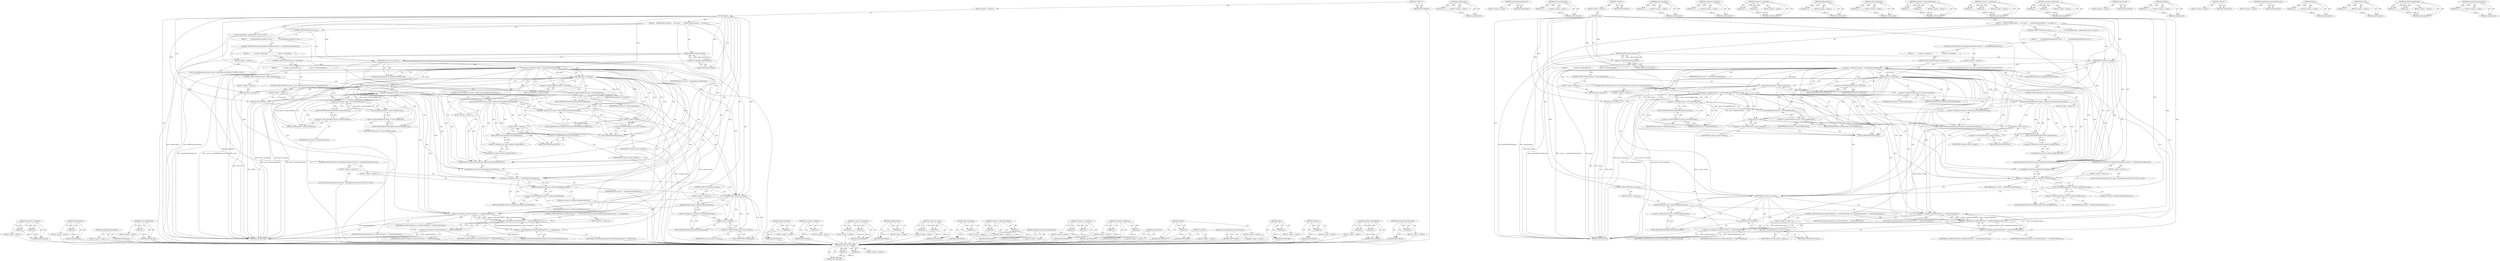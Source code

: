digraph "provisionalDocumentLoader" {
vulnerable_196 [label=<(METHOD,&lt;operator&gt;.notEquals)>];
vulnerable_197 [label=<(PARAM,p1)>];
vulnerable_198 [label=<(PARAM,p2)>];
vulnerable_199 [label=<(BLOCK,&lt;empty&gt;,&lt;empty&gt;)>];
vulnerable_200 [label=<(METHOD_RETURN,ANY)>];
vulnerable_180 [label=<(METHOD,stopAllLoaders)>];
vulnerable_181 [label=<(PARAM,p1)>];
vulnerable_182 [label=<(BLOCK,&lt;empty&gt;,&lt;empty&gt;)>];
vulnerable_183 [label=<(METHOD_RETURN,ANY)>];
vulnerable_138 [label=<(METHOD,scriptableDocumentParser)>];
vulnerable_139 [label=<(BLOCK,&lt;empty&gt;,&lt;empty&gt;)>];
vulnerable_140 [label=<(METHOD_RETURN,ANY)>];
vulnerable_159 [label=<(METHOD,wasCreatedByScript)>];
vulnerable_160 [label=<(PARAM,p1)>];
vulnerable_161 [label=<(BLOCK,&lt;empty&gt;,&lt;empty&gt;)>];
vulnerable_162 [label=<(METHOD_RETURN,ANY)>];
vulnerable_6 [label=<(METHOD,&lt;global&gt;)<SUB>1</SUB>>];
vulnerable_7 [label=<(BLOCK,&lt;empty&gt;,&lt;empty&gt;)<SUB>1</SUB>>];
vulnerable_8 [label=<(METHOD,open)<SUB>1</SUB>>];
vulnerable_9 [label=<(BLOCK,{
    ASSERT(!importLoader());

    if (m_frame...,{
    ASSERT(!importLoader());

    if (m_frame...)<SUB>2</SUB>>];
vulnerable_10 [label=<(ASSERT,ASSERT(!importLoader()))<SUB>3</SUB>>];
vulnerable_11 [label=<(&lt;operator&gt;.logicalNot,!importLoader())<SUB>3</SUB>>];
vulnerable_12 [label=<(importLoader,importLoader())<SUB>3</SUB>>];
vulnerable_13 [label=<(CONTROL_STRUCTURE,IF,if (m_frame))<SUB>5</SUB>>];
vulnerable_14 [label=<(IDENTIFIER,m_frame,if (m_frame))<SUB>5</SUB>>];
vulnerable_15 [label=<(BLOCK,{
        if (ScriptableDocumentParser* parser ...,{
        if (ScriptableDocumentParser* parser ...)<SUB>5</SUB>>];
vulnerable_16 [label=<(CONTROL_STRUCTURE,IF,if (ScriptableDocumentParser* parser = scriptableDocumentParser()))<SUB>6</SUB>>];
vulnerable_17 [label=<(BLOCK,&lt;empty&gt;,&lt;empty&gt;)<SUB>6</SUB>>];
vulnerable_18 [label="<(LOCAL,ScriptableDocumentParser* parser: ScriptableDocumentParser*)<SUB>6</SUB>>"];
vulnerable_19 [label=<(&lt;operator&gt;.assignment,* parser = scriptableDocumentParser())<SUB>6</SUB>>];
vulnerable_20 [label=<(IDENTIFIER,parser,* parser = scriptableDocumentParser())<SUB>6</SUB>>];
vulnerable_21 [label=<(scriptableDocumentParser,scriptableDocumentParser())<SUB>6</SUB>>];
vulnerable_22 [label=<(BLOCK,{
            if (parser-&gt;isParsing()) {
      ...,{
            if (parser-&gt;isParsing()) {
      ...)<SUB>6</SUB>>];
vulnerable_23 [label=<(CONTROL_STRUCTURE,IF,if (parser-&gt;isParsing()))<SUB>7</SUB>>];
vulnerable_24 [label=<(isParsing,parser-&gt;isParsing())<SUB>7</SUB>>];
vulnerable_25 [label=<(&lt;operator&gt;.indirectFieldAccess,parser-&gt;isParsing)<SUB>7</SUB>>];
vulnerable_26 [label=<(IDENTIFIER,parser,parser-&gt;isParsing())<SUB>7</SUB>>];
vulnerable_27 [label=<(FIELD_IDENTIFIER,isParsing,isParsing)<SUB>7</SUB>>];
vulnerable_28 [label=<(BLOCK,{
                if (parser-&gt;isExecutingScript...,{
                if (parser-&gt;isExecutingScript...)<SUB>7</SUB>>];
vulnerable_29 [label=<(CONTROL_STRUCTURE,IF,if (parser-&gt;isExecutingScript()))<SUB>8</SUB>>];
vulnerable_30 [label=<(isExecutingScript,parser-&gt;isExecutingScript())<SUB>8</SUB>>];
vulnerable_31 [label=<(&lt;operator&gt;.indirectFieldAccess,parser-&gt;isExecutingScript)<SUB>8</SUB>>];
vulnerable_32 [label=<(IDENTIFIER,parser,parser-&gt;isExecutingScript())<SUB>8</SUB>>];
vulnerable_33 [label=<(FIELD_IDENTIFIER,isExecutingScript,isExecutingScript)<SUB>8</SUB>>];
vulnerable_34 [label=<(BLOCK,&lt;empty&gt;,&lt;empty&gt;)<SUB>9</SUB>>];
vulnerable_35 [label=<(RETURN,return;,return;)<SUB>9</SUB>>];
vulnerable_36 [label=<(CONTROL_STRUCTURE,IF,if (!parser-&gt;wasCreatedByScript() &amp;&amp; parser-&gt;hasInsertionPoint()))<SUB>11</SUB>>];
vulnerable_37 [label=<(&lt;operator&gt;.logicalAnd,!parser-&gt;wasCreatedByScript() &amp;&amp; parser-&gt;hasIns...)<SUB>11</SUB>>];
vulnerable_38 [label=<(&lt;operator&gt;.logicalNot,!parser-&gt;wasCreatedByScript())<SUB>11</SUB>>];
vulnerable_39 [label=<(wasCreatedByScript,parser-&gt;wasCreatedByScript())<SUB>11</SUB>>];
vulnerable_40 [label=<(&lt;operator&gt;.indirectFieldAccess,parser-&gt;wasCreatedByScript)<SUB>11</SUB>>];
vulnerable_41 [label=<(IDENTIFIER,parser,parser-&gt;wasCreatedByScript())<SUB>11</SUB>>];
vulnerable_42 [label=<(FIELD_IDENTIFIER,wasCreatedByScript,wasCreatedByScript)<SUB>11</SUB>>];
vulnerable_43 [label=<(hasInsertionPoint,parser-&gt;hasInsertionPoint())<SUB>11</SUB>>];
vulnerable_44 [label=<(&lt;operator&gt;.indirectFieldAccess,parser-&gt;hasInsertionPoint)<SUB>11</SUB>>];
vulnerable_45 [label=<(IDENTIFIER,parser,parser-&gt;hasInsertionPoint())<SUB>11</SUB>>];
vulnerable_46 [label=<(FIELD_IDENTIFIER,hasInsertionPoint,hasInsertionPoint)<SUB>11</SUB>>];
vulnerable_47 [label=<(BLOCK,&lt;empty&gt;,&lt;empty&gt;)<SUB>12</SUB>>];
vulnerable_48 [label=<(RETURN,return;,return;)<SUB>12</SUB>>];
vulnerable_49 [label=<(CONTROL_STRUCTURE,IF,if (m_frame-&gt;loader().provisionalDocumentLoader()))<SUB>16</SUB>>];
vulnerable_50 [label=<(provisionalDocumentLoader,m_frame-&gt;loader().provisionalDocumentLoader())<SUB>16</SUB>>];
vulnerable_51 [label=<(&lt;operator&gt;.fieldAccess,m_frame-&gt;loader().provisionalDocumentLoader)<SUB>16</SUB>>];
vulnerable_52 [label=<(loader,m_frame-&gt;loader())<SUB>16</SUB>>];
vulnerable_53 [label=<(&lt;operator&gt;.indirectFieldAccess,m_frame-&gt;loader)<SUB>16</SUB>>];
vulnerable_54 [label=<(IDENTIFIER,m_frame,m_frame-&gt;loader())<SUB>16</SUB>>];
vulnerable_55 [label=<(FIELD_IDENTIFIER,loader,loader)<SUB>16</SUB>>];
vulnerable_56 [label=<(FIELD_IDENTIFIER,provisionalDocumentLoader,provisionalDocumentLoader)<SUB>16</SUB>>];
vulnerable_57 [label=<(BLOCK,&lt;empty&gt;,&lt;empty&gt;)<SUB>17</SUB>>];
vulnerable_58 [label=<(stopAllLoaders,m_frame-&gt;loader().stopAllLoaders())<SUB>17</SUB>>];
vulnerable_59 [label=<(&lt;operator&gt;.fieldAccess,m_frame-&gt;loader().stopAllLoaders)<SUB>17</SUB>>];
vulnerable_60 [label=<(loader,m_frame-&gt;loader())<SUB>17</SUB>>];
vulnerable_61 [label=<(&lt;operator&gt;.indirectFieldAccess,m_frame-&gt;loader)<SUB>17</SUB>>];
vulnerable_62 [label=<(IDENTIFIER,m_frame,m_frame-&gt;loader())<SUB>17</SUB>>];
vulnerable_63 [label=<(FIELD_IDENTIFIER,loader,loader)<SUB>17</SUB>>];
vulnerable_64 [label=<(FIELD_IDENTIFIER,stopAllLoaders,stopAllLoaders)<SUB>17</SUB>>];
vulnerable_65 [label=<(removeAllEventListenersRecursively,removeAllEventListenersRecursively())<SUB>20</SUB>>];
vulnerable_66 [label="<(LOCAL,implicitOpen : implicitOpen)<SUB>21</SUB>>"];
vulnerable_67 [label=<(CONTROL_STRUCTURE,IF,if (ScriptableDocumentParser* parser = scriptableDocumentParser()))<SUB>22</SUB>>];
vulnerable_68 [label=<(BLOCK,&lt;empty&gt;,&lt;empty&gt;)<SUB>22</SUB>>];
vulnerable_69 [label="<(LOCAL,ScriptableDocumentParser* parser: ScriptableDocumentParser*)<SUB>22</SUB>>"];
vulnerable_70 [label=<(&lt;operator&gt;.assignment,* parser = scriptableDocumentParser())<SUB>22</SUB>>];
vulnerable_71 [label=<(IDENTIFIER,parser,* parser = scriptableDocumentParser())<SUB>22</SUB>>];
vulnerable_72 [label=<(scriptableDocumentParser,scriptableDocumentParser())<SUB>22</SUB>>];
vulnerable_73 [label=<(BLOCK,&lt;empty&gt;,&lt;empty&gt;)<SUB>23</SUB>>];
vulnerable_74 [label=<(setWasCreatedByScript,parser-&gt;setWasCreatedByScript(true))<SUB>23</SUB>>];
vulnerable_75 [label=<(&lt;operator&gt;.indirectFieldAccess,parser-&gt;setWasCreatedByScript)<SUB>23</SUB>>];
vulnerable_76 [label=<(IDENTIFIER,parser,parser-&gt;setWasCreatedByScript(true))<SUB>23</SUB>>];
vulnerable_77 [label=<(FIELD_IDENTIFIER,setWasCreatedByScript,setWasCreatedByScript)<SUB>23</SUB>>];
vulnerable_78 [label=<(LITERAL,true,parser-&gt;setWasCreatedByScript(true))<SUB>23</SUB>>];
vulnerable_79 [label=<(CONTROL_STRUCTURE,IF,if (m_frame))<SUB>25</SUB>>];
vulnerable_80 [label=<(IDENTIFIER,m_frame,if (m_frame))<SUB>25</SUB>>];
vulnerable_81 [label=<(BLOCK,&lt;empty&gt;,&lt;empty&gt;)<SUB>26</SUB>>];
vulnerable_82 [label=<(didExplicitOpen,m_frame-&gt;loader().didExplicitOpen())<SUB>26</SUB>>];
vulnerable_83 [label=<(&lt;operator&gt;.fieldAccess,m_frame-&gt;loader().didExplicitOpen)<SUB>26</SUB>>];
vulnerable_84 [label=<(loader,m_frame-&gt;loader())<SUB>26</SUB>>];
vulnerable_85 [label=<(&lt;operator&gt;.indirectFieldAccess,m_frame-&gt;loader)<SUB>26</SUB>>];
vulnerable_86 [label=<(IDENTIFIER,m_frame,m_frame-&gt;loader())<SUB>26</SUB>>];
vulnerable_87 [label=<(FIELD_IDENTIFIER,loader,loader)<SUB>26</SUB>>];
vulnerable_88 [label=<(FIELD_IDENTIFIER,didExplicitOpen,didExplicitOpen)<SUB>26</SUB>>];
vulnerable_89 [label=<(CONTROL_STRUCTURE,IF,if (m_loadEventProgress != LoadEventInProgress &amp;&amp; m_loadEventProgress != UnloadEventInProgress))<SUB>27</SUB>>];
vulnerable_90 [label=<(&lt;operator&gt;.logicalAnd,m_loadEventProgress != LoadEventInProgress &amp;&amp; m...)<SUB>27</SUB>>];
vulnerable_91 [label=<(&lt;operator&gt;.notEquals,m_loadEventProgress != LoadEventInProgress)<SUB>27</SUB>>];
vulnerable_92 [label=<(IDENTIFIER,m_loadEventProgress,m_loadEventProgress != LoadEventInProgress)<SUB>27</SUB>>];
vulnerable_93 [label=<(IDENTIFIER,LoadEventInProgress,m_loadEventProgress != LoadEventInProgress)<SUB>27</SUB>>];
vulnerable_94 [label=<(&lt;operator&gt;.notEquals,m_loadEventProgress != UnloadEventInProgress)<SUB>27</SUB>>];
vulnerable_95 [label=<(IDENTIFIER,m_loadEventProgress,m_loadEventProgress != UnloadEventInProgress)<SUB>27</SUB>>];
vulnerable_96 [label=<(IDENTIFIER,UnloadEventInProgress,m_loadEventProgress != UnloadEventInProgress)<SUB>27</SUB>>];
vulnerable_97 [label=<(BLOCK,&lt;empty&gt;,&lt;empty&gt;)<SUB>28</SUB>>];
vulnerable_98 [label=<(&lt;operator&gt;.assignment,m_loadEventProgress = LoadEventNotRun)<SUB>28</SUB>>];
vulnerable_99 [label=<(IDENTIFIER,m_loadEventProgress,m_loadEventProgress = LoadEventNotRun)<SUB>28</SUB>>];
vulnerable_100 [label=<(IDENTIFIER,LoadEventNotRun,m_loadEventProgress = LoadEventNotRun)<SUB>28</SUB>>];
vulnerable_101 [label=<(METHOD_RETURN,void)<SUB>1</SUB>>];
vulnerable_103 [label=<(METHOD_RETURN,ANY)<SUB>1</SUB>>];
vulnerable_163 [label=<(METHOD,hasInsertionPoint)>];
vulnerable_164 [label=<(PARAM,p1)>];
vulnerable_165 [label=<(BLOCK,&lt;empty&gt;,&lt;empty&gt;)>];
vulnerable_166 [label=<(METHOD_RETURN,ANY)>];
vulnerable_126 [label=<(METHOD,&lt;operator&gt;.logicalNot)>];
vulnerable_127 [label=<(PARAM,p1)>];
vulnerable_128 [label=<(BLOCK,&lt;empty&gt;,&lt;empty&gt;)>];
vulnerable_129 [label=<(METHOD_RETURN,ANY)>];
vulnerable_154 [label=<(METHOD,&lt;operator&gt;.logicalAnd)>];
vulnerable_155 [label=<(PARAM,p1)>];
vulnerable_156 [label=<(PARAM,p2)>];
vulnerable_157 [label=<(BLOCK,&lt;empty&gt;,&lt;empty&gt;)>];
vulnerable_158 [label=<(METHOD_RETURN,ANY)>];
vulnerable_192 [label=<(METHOD,didExplicitOpen)>];
vulnerable_193 [label=<(PARAM,p1)>];
vulnerable_194 [label=<(BLOCK,&lt;empty&gt;,&lt;empty&gt;)>];
vulnerable_195 [label=<(METHOD_RETURN,ANY)>];
vulnerable_150 [label=<(METHOD,isExecutingScript)>];
vulnerable_151 [label=<(PARAM,p1)>];
vulnerable_152 [label=<(BLOCK,&lt;empty&gt;,&lt;empty&gt;)>];
vulnerable_153 [label=<(METHOD_RETURN,ANY)>];
vulnerable_145 [label=<(METHOD,&lt;operator&gt;.indirectFieldAccess)>];
vulnerable_146 [label=<(PARAM,p1)>];
vulnerable_147 [label=<(PARAM,p2)>];
vulnerable_148 [label=<(BLOCK,&lt;empty&gt;,&lt;empty&gt;)>];
vulnerable_149 [label=<(METHOD_RETURN,ANY)>];
vulnerable_133 [label=<(METHOD,&lt;operator&gt;.assignment)>];
vulnerable_134 [label=<(PARAM,p1)>];
vulnerable_135 [label=<(PARAM,p2)>];
vulnerable_136 [label=<(BLOCK,&lt;empty&gt;,&lt;empty&gt;)>];
vulnerable_137 [label=<(METHOD_RETURN,ANY)>];
vulnerable_171 [label=<(METHOD,&lt;operator&gt;.fieldAccess)>];
vulnerable_172 [label=<(PARAM,p1)>];
vulnerable_173 [label=<(PARAM,p2)>];
vulnerable_174 [label=<(BLOCK,&lt;empty&gt;,&lt;empty&gt;)>];
vulnerable_175 [label=<(METHOD_RETURN,ANY)>];
vulnerable_130 [label=<(METHOD,importLoader)>];
vulnerable_131 [label=<(BLOCK,&lt;empty&gt;,&lt;empty&gt;)>];
vulnerable_132 [label=<(METHOD_RETURN,ANY)>];
vulnerable_122 [label=<(METHOD,ASSERT)>];
vulnerable_123 [label=<(PARAM,p1)>];
vulnerable_124 [label=<(BLOCK,&lt;empty&gt;,&lt;empty&gt;)>];
vulnerable_125 [label=<(METHOD_RETURN,ANY)>];
vulnerable_116 [label=<(METHOD,&lt;global&gt;)<SUB>1</SUB>>];
vulnerable_117 [label=<(BLOCK,&lt;empty&gt;,&lt;empty&gt;)>];
vulnerable_118 [label=<(METHOD_RETURN,ANY)>];
vulnerable_184 [label=<(METHOD,removeAllEventListenersRecursively)>];
vulnerable_185 [label=<(BLOCK,&lt;empty&gt;,&lt;empty&gt;)>];
vulnerable_186 [label=<(METHOD_RETURN,ANY)>];
vulnerable_176 [label=<(METHOD,loader)>];
vulnerable_177 [label=<(PARAM,p1)>];
vulnerable_178 [label=<(BLOCK,&lt;empty&gt;,&lt;empty&gt;)>];
vulnerable_179 [label=<(METHOD_RETURN,ANY)>];
vulnerable_141 [label=<(METHOD,isParsing)>];
vulnerable_142 [label=<(PARAM,p1)>];
vulnerable_143 [label=<(BLOCK,&lt;empty&gt;,&lt;empty&gt;)>];
vulnerable_144 [label=<(METHOD_RETURN,ANY)>];
vulnerable_187 [label=<(METHOD,setWasCreatedByScript)>];
vulnerable_188 [label=<(PARAM,p1)>];
vulnerable_189 [label=<(PARAM,p2)>];
vulnerable_190 [label=<(BLOCK,&lt;empty&gt;,&lt;empty&gt;)>];
vulnerable_191 [label=<(METHOD_RETURN,ANY)>];
vulnerable_167 [label=<(METHOD,provisionalDocumentLoader)>];
vulnerable_168 [label=<(PARAM,p1)>];
vulnerable_169 [label=<(BLOCK,&lt;empty&gt;,&lt;empty&gt;)>];
vulnerable_170 [label=<(METHOD_RETURN,ANY)>];
fixed_196 [label=<(METHOD,&lt;operator&gt;.notEquals)>];
fixed_197 [label=<(PARAM,p1)>];
fixed_198 [label=<(PARAM,p2)>];
fixed_199 [label=<(BLOCK,&lt;empty&gt;,&lt;empty&gt;)>];
fixed_200 [label=<(METHOD_RETURN,ANY)>];
fixed_180 [label=<(METHOD,stopAllLoaders)>];
fixed_181 [label=<(PARAM,p1)>];
fixed_182 [label=<(BLOCK,&lt;empty&gt;,&lt;empty&gt;)>];
fixed_183 [label=<(METHOD_RETURN,ANY)>];
fixed_138 [label=<(METHOD,scriptableDocumentParser)>];
fixed_139 [label=<(BLOCK,&lt;empty&gt;,&lt;empty&gt;)>];
fixed_140 [label=<(METHOD_RETURN,ANY)>];
fixed_159 [label=<(METHOD,wasCreatedByScript)>];
fixed_160 [label=<(PARAM,p1)>];
fixed_161 [label=<(BLOCK,&lt;empty&gt;,&lt;empty&gt;)>];
fixed_162 [label=<(METHOD_RETURN,ANY)>];
fixed_6 [label=<(METHOD,&lt;global&gt;)<SUB>1</SUB>>];
fixed_7 [label=<(BLOCK,&lt;empty&gt;,&lt;empty&gt;)<SUB>1</SUB>>];
fixed_8 [label=<(METHOD,open)<SUB>1</SUB>>];
fixed_9 [label=<(BLOCK,{
    ASSERT(!importLoader());

    if (m_frame...,{
    ASSERT(!importLoader());

    if (m_frame...)<SUB>2</SUB>>];
fixed_10 [label=<(ASSERT,ASSERT(!importLoader()))<SUB>3</SUB>>];
fixed_11 [label=<(&lt;operator&gt;.logicalNot,!importLoader())<SUB>3</SUB>>];
fixed_12 [label=<(importLoader,importLoader())<SUB>3</SUB>>];
fixed_13 [label=<(CONTROL_STRUCTURE,IF,if (m_frame))<SUB>5</SUB>>];
fixed_14 [label=<(IDENTIFIER,m_frame,if (m_frame))<SUB>5</SUB>>];
fixed_15 [label=<(BLOCK,{
        if (ScriptableDocumentParser* parser ...,{
        if (ScriptableDocumentParser* parser ...)<SUB>5</SUB>>];
fixed_16 [label=<(CONTROL_STRUCTURE,IF,if (ScriptableDocumentParser* parser = scriptableDocumentParser()))<SUB>6</SUB>>];
fixed_17 [label=<(BLOCK,&lt;empty&gt;,&lt;empty&gt;)<SUB>6</SUB>>];
fixed_18 [label="<(LOCAL,ScriptableDocumentParser* parser: ScriptableDocumentParser*)<SUB>6</SUB>>"];
fixed_19 [label=<(&lt;operator&gt;.assignment,* parser = scriptableDocumentParser())<SUB>6</SUB>>];
fixed_20 [label=<(IDENTIFIER,parser,* parser = scriptableDocumentParser())<SUB>6</SUB>>];
fixed_21 [label=<(scriptableDocumentParser,scriptableDocumentParser())<SUB>6</SUB>>];
fixed_22 [label=<(BLOCK,{
            if (parser-&gt;isParsing()) {
      ...,{
            if (parser-&gt;isParsing()) {
      ...)<SUB>6</SUB>>];
fixed_23 [label=<(CONTROL_STRUCTURE,IF,if (parser-&gt;isParsing()))<SUB>7</SUB>>];
fixed_24 [label=<(isParsing,parser-&gt;isParsing())<SUB>7</SUB>>];
fixed_25 [label=<(&lt;operator&gt;.indirectFieldAccess,parser-&gt;isParsing)<SUB>7</SUB>>];
fixed_26 [label=<(IDENTIFIER,parser,parser-&gt;isParsing())<SUB>7</SUB>>];
fixed_27 [label=<(FIELD_IDENTIFIER,isParsing,isParsing)<SUB>7</SUB>>];
fixed_28 [label=<(BLOCK,{
                if (parser-&gt;isExecutingScript...,{
                if (parser-&gt;isExecutingScript...)<SUB>7</SUB>>];
fixed_29 [label=<(CONTROL_STRUCTURE,IF,if (parser-&gt;isExecutingScript()))<SUB>8</SUB>>];
fixed_30 [label=<(isExecutingScript,parser-&gt;isExecutingScript())<SUB>8</SUB>>];
fixed_31 [label=<(&lt;operator&gt;.indirectFieldAccess,parser-&gt;isExecutingScript)<SUB>8</SUB>>];
fixed_32 [label=<(IDENTIFIER,parser,parser-&gt;isExecutingScript())<SUB>8</SUB>>];
fixed_33 [label=<(FIELD_IDENTIFIER,isExecutingScript,isExecutingScript)<SUB>8</SUB>>];
fixed_34 [label=<(BLOCK,&lt;empty&gt;,&lt;empty&gt;)<SUB>9</SUB>>];
fixed_35 [label=<(RETURN,return;,return;)<SUB>9</SUB>>];
fixed_36 [label=<(CONTROL_STRUCTURE,IF,if (!parser-&gt;wasCreatedByScript() &amp;&amp; parser-&gt;hasInsertionPoint()))<SUB>11</SUB>>];
fixed_37 [label=<(&lt;operator&gt;.logicalAnd,!parser-&gt;wasCreatedByScript() &amp;&amp; parser-&gt;hasIns...)<SUB>11</SUB>>];
fixed_38 [label=<(&lt;operator&gt;.logicalNot,!parser-&gt;wasCreatedByScript())<SUB>11</SUB>>];
fixed_39 [label=<(wasCreatedByScript,parser-&gt;wasCreatedByScript())<SUB>11</SUB>>];
fixed_40 [label=<(&lt;operator&gt;.indirectFieldAccess,parser-&gt;wasCreatedByScript)<SUB>11</SUB>>];
fixed_41 [label=<(IDENTIFIER,parser,parser-&gt;wasCreatedByScript())<SUB>11</SUB>>];
fixed_42 [label=<(FIELD_IDENTIFIER,wasCreatedByScript,wasCreatedByScript)<SUB>11</SUB>>];
fixed_43 [label=<(hasInsertionPoint,parser-&gt;hasInsertionPoint())<SUB>11</SUB>>];
fixed_44 [label=<(&lt;operator&gt;.indirectFieldAccess,parser-&gt;hasInsertionPoint)<SUB>11</SUB>>];
fixed_45 [label=<(IDENTIFIER,parser,parser-&gt;hasInsertionPoint())<SUB>11</SUB>>];
fixed_46 [label=<(FIELD_IDENTIFIER,hasInsertionPoint,hasInsertionPoint)<SUB>11</SUB>>];
fixed_47 [label=<(BLOCK,&lt;empty&gt;,&lt;empty&gt;)<SUB>12</SUB>>];
fixed_48 [label=<(RETURN,return;,return;)<SUB>12</SUB>>];
fixed_49 [label=<(CONTROL_STRUCTURE,IF,if (m_frame-&gt;loader().provisionalDocumentLoader()))<SUB>16</SUB>>];
fixed_50 [label=<(provisionalDocumentLoader,m_frame-&gt;loader().provisionalDocumentLoader())<SUB>16</SUB>>];
fixed_51 [label=<(&lt;operator&gt;.fieldAccess,m_frame-&gt;loader().provisionalDocumentLoader)<SUB>16</SUB>>];
fixed_52 [label=<(loader,m_frame-&gt;loader())<SUB>16</SUB>>];
fixed_53 [label=<(&lt;operator&gt;.indirectFieldAccess,m_frame-&gt;loader)<SUB>16</SUB>>];
fixed_54 [label=<(IDENTIFIER,m_frame,m_frame-&gt;loader())<SUB>16</SUB>>];
fixed_55 [label=<(FIELD_IDENTIFIER,loader,loader)<SUB>16</SUB>>];
fixed_56 [label=<(FIELD_IDENTIFIER,provisionalDocumentLoader,provisionalDocumentLoader)<SUB>16</SUB>>];
fixed_57 [label=<(BLOCK,&lt;empty&gt;,&lt;empty&gt;)<SUB>17</SUB>>];
fixed_58 [label=<(stopAllLoaders,m_frame-&gt;loader().stopAllLoaders())<SUB>17</SUB>>];
fixed_59 [label=<(&lt;operator&gt;.fieldAccess,m_frame-&gt;loader().stopAllLoaders)<SUB>17</SUB>>];
fixed_60 [label=<(loader,m_frame-&gt;loader())<SUB>17</SUB>>];
fixed_61 [label=<(&lt;operator&gt;.indirectFieldAccess,m_frame-&gt;loader)<SUB>17</SUB>>];
fixed_62 [label=<(IDENTIFIER,m_frame,m_frame-&gt;loader())<SUB>17</SUB>>];
fixed_63 [label=<(FIELD_IDENTIFIER,loader,loader)<SUB>17</SUB>>];
fixed_64 [label=<(FIELD_IDENTIFIER,stopAllLoaders,stopAllLoaders)<SUB>17</SUB>>];
fixed_65 [label=<(removeAllEventListenersRecursively,removeAllEventListenersRecursively())<SUB>20</SUB>>];
fixed_66 [label="<(LOCAL,implicitOpen : implicitOpen)<SUB>21</SUB>>"];
fixed_67 [label=<(CONTROL_STRUCTURE,IF,if (ScriptableDocumentParser* parser = scriptableDocumentParser()))<SUB>22</SUB>>];
fixed_68 [label=<(BLOCK,&lt;empty&gt;,&lt;empty&gt;)<SUB>22</SUB>>];
fixed_69 [label="<(LOCAL,ScriptableDocumentParser* parser: ScriptableDocumentParser*)<SUB>22</SUB>>"];
fixed_70 [label=<(&lt;operator&gt;.assignment,* parser = scriptableDocumentParser())<SUB>22</SUB>>];
fixed_71 [label=<(IDENTIFIER,parser,* parser = scriptableDocumentParser())<SUB>22</SUB>>];
fixed_72 [label=<(scriptableDocumentParser,scriptableDocumentParser())<SUB>22</SUB>>];
fixed_73 [label=<(BLOCK,&lt;empty&gt;,&lt;empty&gt;)<SUB>23</SUB>>];
fixed_74 [label=<(setWasCreatedByScript,parser-&gt;setWasCreatedByScript(true))<SUB>23</SUB>>];
fixed_75 [label=<(&lt;operator&gt;.indirectFieldAccess,parser-&gt;setWasCreatedByScript)<SUB>23</SUB>>];
fixed_76 [label=<(IDENTIFIER,parser,parser-&gt;setWasCreatedByScript(true))<SUB>23</SUB>>];
fixed_77 [label=<(FIELD_IDENTIFIER,setWasCreatedByScript,setWasCreatedByScript)<SUB>23</SUB>>];
fixed_78 [label=<(LITERAL,true,parser-&gt;setWasCreatedByScript(true))<SUB>23</SUB>>];
fixed_79 [label=<(CONTROL_STRUCTURE,IF,if (m_frame))<SUB>25</SUB>>];
fixed_80 [label=<(IDENTIFIER,m_frame,if (m_frame))<SUB>25</SUB>>];
fixed_81 [label=<(BLOCK,&lt;empty&gt;,&lt;empty&gt;)<SUB>26</SUB>>];
fixed_82 [label=<(didExplicitOpen,m_frame-&gt;loader().didExplicitOpen())<SUB>26</SUB>>];
fixed_83 [label=<(&lt;operator&gt;.fieldAccess,m_frame-&gt;loader().didExplicitOpen)<SUB>26</SUB>>];
fixed_84 [label=<(loader,m_frame-&gt;loader())<SUB>26</SUB>>];
fixed_85 [label=<(&lt;operator&gt;.indirectFieldAccess,m_frame-&gt;loader)<SUB>26</SUB>>];
fixed_86 [label=<(IDENTIFIER,m_frame,m_frame-&gt;loader())<SUB>26</SUB>>];
fixed_87 [label=<(FIELD_IDENTIFIER,loader,loader)<SUB>26</SUB>>];
fixed_88 [label=<(FIELD_IDENTIFIER,didExplicitOpen,didExplicitOpen)<SUB>26</SUB>>];
fixed_89 [label=<(CONTROL_STRUCTURE,IF,if (m_loadEventProgress != LoadEventInProgress &amp;&amp; pageDismissalEventBeingDispatched() == NoDismissal))<SUB>27</SUB>>];
fixed_90 [label=<(&lt;operator&gt;.logicalAnd,m_loadEventProgress != LoadEventInProgress &amp;&amp; p...)<SUB>27</SUB>>];
fixed_91 [label=<(&lt;operator&gt;.notEquals,m_loadEventProgress != LoadEventInProgress)<SUB>27</SUB>>];
fixed_92 [label=<(IDENTIFIER,m_loadEventProgress,m_loadEventProgress != LoadEventInProgress)<SUB>27</SUB>>];
fixed_93 [label=<(IDENTIFIER,LoadEventInProgress,m_loadEventProgress != LoadEventInProgress)<SUB>27</SUB>>];
fixed_94 [label=<(&lt;operator&gt;.equals,pageDismissalEventBeingDispatched() == NoDismissal)<SUB>27</SUB>>];
fixed_95 [label=<(pageDismissalEventBeingDispatched,pageDismissalEventBeingDispatched())<SUB>27</SUB>>];
fixed_96 [label=<(IDENTIFIER,NoDismissal,pageDismissalEventBeingDispatched() == NoDismissal)<SUB>27</SUB>>];
fixed_97 [label=<(BLOCK,&lt;empty&gt;,&lt;empty&gt;)<SUB>28</SUB>>];
fixed_98 [label=<(&lt;operator&gt;.assignment,m_loadEventProgress = LoadEventNotRun)<SUB>28</SUB>>];
fixed_99 [label=<(IDENTIFIER,m_loadEventProgress,m_loadEventProgress = LoadEventNotRun)<SUB>28</SUB>>];
fixed_100 [label=<(IDENTIFIER,LoadEventNotRun,m_loadEventProgress = LoadEventNotRun)<SUB>28</SUB>>];
fixed_101 [label=<(METHOD_RETURN,void)<SUB>1</SUB>>];
fixed_103 [label=<(METHOD_RETURN,ANY)<SUB>1</SUB>>];
fixed_163 [label=<(METHOD,hasInsertionPoint)>];
fixed_164 [label=<(PARAM,p1)>];
fixed_165 [label=<(BLOCK,&lt;empty&gt;,&lt;empty&gt;)>];
fixed_166 [label=<(METHOD_RETURN,ANY)>];
fixed_126 [label=<(METHOD,&lt;operator&gt;.logicalNot)>];
fixed_127 [label=<(PARAM,p1)>];
fixed_128 [label=<(BLOCK,&lt;empty&gt;,&lt;empty&gt;)>];
fixed_129 [label=<(METHOD_RETURN,ANY)>];
fixed_154 [label=<(METHOD,&lt;operator&gt;.logicalAnd)>];
fixed_155 [label=<(PARAM,p1)>];
fixed_156 [label=<(PARAM,p2)>];
fixed_157 [label=<(BLOCK,&lt;empty&gt;,&lt;empty&gt;)>];
fixed_158 [label=<(METHOD_RETURN,ANY)>];
fixed_192 [label=<(METHOD,didExplicitOpen)>];
fixed_193 [label=<(PARAM,p1)>];
fixed_194 [label=<(BLOCK,&lt;empty&gt;,&lt;empty&gt;)>];
fixed_195 [label=<(METHOD_RETURN,ANY)>];
fixed_201 [label=<(METHOD,&lt;operator&gt;.equals)>];
fixed_202 [label=<(PARAM,p1)>];
fixed_203 [label=<(PARAM,p2)>];
fixed_204 [label=<(BLOCK,&lt;empty&gt;,&lt;empty&gt;)>];
fixed_205 [label=<(METHOD_RETURN,ANY)>];
fixed_150 [label=<(METHOD,isExecutingScript)>];
fixed_151 [label=<(PARAM,p1)>];
fixed_152 [label=<(BLOCK,&lt;empty&gt;,&lt;empty&gt;)>];
fixed_153 [label=<(METHOD_RETURN,ANY)>];
fixed_145 [label=<(METHOD,&lt;operator&gt;.indirectFieldAccess)>];
fixed_146 [label=<(PARAM,p1)>];
fixed_147 [label=<(PARAM,p2)>];
fixed_148 [label=<(BLOCK,&lt;empty&gt;,&lt;empty&gt;)>];
fixed_149 [label=<(METHOD_RETURN,ANY)>];
fixed_206 [label=<(METHOD,pageDismissalEventBeingDispatched)>];
fixed_207 [label=<(BLOCK,&lt;empty&gt;,&lt;empty&gt;)>];
fixed_208 [label=<(METHOD_RETURN,ANY)>];
fixed_133 [label=<(METHOD,&lt;operator&gt;.assignment)>];
fixed_134 [label=<(PARAM,p1)>];
fixed_135 [label=<(PARAM,p2)>];
fixed_136 [label=<(BLOCK,&lt;empty&gt;,&lt;empty&gt;)>];
fixed_137 [label=<(METHOD_RETURN,ANY)>];
fixed_171 [label=<(METHOD,&lt;operator&gt;.fieldAccess)>];
fixed_172 [label=<(PARAM,p1)>];
fixed_173 [label=<(PARAM,p2)>];
fixed_174 [label=<(BLOCK,&lt;empty&gt;,&lt;empty&gt;)>];
fixed_175 [label=<(METHOD_RETURN,ANY)>];
fixed_130 [label=<(METHOD,importLoader)>];
fixed_131 [label=<(BLOCK,&lt;empty&gt;,&lt;empty&gt;)>];
fixed_132 [label=<(METHOD_RETURN,ANY)>];
fixed_122 [label=<(METHOD,ASSERT)>];
fixed_123 [label=<(PARAM,p1)>];
fixed_124 [label=<(BLOCK,&lt;empty&gt;,&lt;empty&gt;)>];
fixed_125 [label=<(METHOD_RETURN,ANY)>];
fixed_116 [label=<(METHOD,&lt;global&gt;)<SUB>1</SUB>>];
fixed_117 [label=<(BLOCK,&lt;empty&gt;,&lt;empty&gt;)>];
fixed_118 [label=<(METHOD_RETURN,ANY)>];
fixed_184 [label=<(METHOD,removeAllEventListenersRecursively)>];
fixed_185 [label=<(BLOCK,&lt;empty&gt;,&lt;empty&gt;)>];
fixed_186 [label=<(METHOD_RETURN,ANY)>];
fixed_176 [label=<(METHOD,loader)>];
fixed_177 [label=<(PARAM,p1)>];
fixed_178 [label=<(BLOCK,&lt;empty&gt;,&lt;empty&gt;)>];
fixed_179 [label=<(METHOD_RETURN,ANY)>];
fixed_141 [label=<(METHOD,isParsing)>];
fixed_142 [label=<(PARAM,p1)>];
fixed_143 [label=<(BLOCK,&lt;empty&gt;,&lt;empty&gt;)>];
fixed_144 [label=<(METHOD_RETURN,ANY)>];
fixed_187 [label=<(METHOD,setWasCreatedByScript)>];
fixed_188 [label=<(PARAM,p1)>];
fixed_189 [label=<(PARAM,p2)>];
fixed_190 [label=<(BLOCK,&lt;empty&gt;,&lt;empty&gt;)>];
fixed_191 [label=<(METHOD_RETURN,ANY)>];
fixed_167 [label=<(METHOD,provisionalDocumentLoader)>];
fixed_168 [label=<(PARAM,p1)>];
fixed_169 [label=<(BLOCK,&lt;empty&gt;,&lt;empty&gt;)>];
fixed_170 [label=<(METHOD_RETURN,ANY)>];
vulnerable_196 -> vulnerable_197  [key=0, label="AST: "];
vulnerable_196 -> vulnerable_197  [key=1, label="DDG: "];
vulnerable_196 -> vulnerable_199  [key=0, label="AST: "];
vulnerable_196 -> vulnerable_198  [key=0, label="AST: "];
vulnerable_196 -> vulnerable_198  [key=1, label="DDG: "];
vulnerable_196 -> vulnerable_200  [key=0, label="AST: "];
vulnerable_196 -> vulnerable_200  [key=1, label="CFG: "];
vulnerable_197 -> vulnerable_200  [key=0, label="DDG: p1"];
vulnerable_198 -> vulnerable_200  [key=0, label="DDG: p2"];
vulnerable_180 -> vulnerable_181  [key=0, label="AST: "];
vulnerable_180 -> vulnerable_181  [key=1, label="DDG: "];
vulnerable_180 -> vulnerable_182  [key=0, label="AST: "];
vulnerable_180 -> vulnerable_183  [key=0, label="AST: "];
vulnerable_180 -> vulnerable_183  [key=1, label="CFG: "];
vulnerable_181 -> vulnerable_183  [key=0, label="DDG: p1"];
vulnerable_138 -> vulnerable_139  [key=0, label="AST: "];
vulnerable_138 -> vulnerable_140  [key=0, label="AST: "];
vulnerable_138 -> vulnerable_140  [key=1, label="CFG: "];
vulnerable_159 -> vulnerable_160  [key=0, label="AST: "];
vulnerable_159 -> vulnerable_160  [key=1, label="DDG: "];
vulnerable_159 -> vulnerable_161  [key=0, label="AST: "];
vulnerable_159 -> vulnerable_162  [key=0, label="AST: "];
vulnerable_159 -> vulnerable_162  [key=1, label="CFG: "];
vulnerable_160 -> vulnerable_162  [key=0, label="DDG: p1"];
vulnerable_6 -> vulnerable_7  [key=0, label="AST: "];
vulnerable_6 -> vulnerable_103  [key=0, label="AST: "];
vulnerable_6 -> vulnerable_103  [key=1, label="CFG: "];
vulnerable_7 -> vulnerable_8  [key=0, label="AST: "];
vulnerable_8 -> vulnerable_9  [key=0, label="AST: "];
vulnerable_8 -> vulnerable_101  [key=0, label="AST: "];
vulnerable_8 -> vulnerable_12  [key=0, label="CFG: "];
vulnerable_8 -> vulnerable_65  [key=0, label="DDG: "];
vulnerable_8 -> vulnerable_14  [key=0, label="DDG: "];
vulnerable_8 -> vulnerable_80  [key=0, label="DDG: "];
vulnerable_8 -> vulnerable_11  [key=0, label="DDG: "];
vulnerable_8 -> vulnerable_70  [key=0, label="DDG: "];
vulnerable_8 -> vulnerable_98  [key=0, label="DDG: "];
vulnerable_8 -> vulnerable_74  [key=0, label="DDG: "];
vulnerable_8 -> vulnerable_91  [key=0, label="DDG: "];
vulnerable_8 -> vulnerable_94  [key=0, label="DDG: "];
vulnerable_8 -> vulnerable_19  [key=0, label="DDG: "];
vulnerable_8 -> vulnerable_35  [key=0, label="DDG: "];
vulnerable_8 -> vulnerable_48  [key=0, label="DDG: "];
vulnerable_9 -> vulnerable_10  [key=0, label="AST: "];
vulnerable_9 -> vulnerable_13  [key=0, label="AST: "];
vulnerable_9 -> vulnerable_65  [key=0, label="AST: "];
vulnerable_9 -> vulnerable_66  [key=0, label="AST: "];
vulnerable_9 -> vulnerable_67  [key=0, label="AST: "];
vulnerable_9 -> vulnerable_79  [key=0, label="AST: "];
vulnerable_9 -> vulnerable_89  [key=0, label="AST: "];
vulnerable_10 -> vulnerable_11  [key=0, label="AST: "];
vulnerable_10 -> vulnerable_14  [key=0, label="CFG: "];
vulnerable_10 -> vulnerable_101  [key=0, label="DDG: !importLoader()"];
vulnerable_10 -> vulnerable_101  [key=1, label="DDG: ASSERT(!importLoader())"];
vulnerable_11 -> vulnerable_12  [key=0, label="AST: "];
vulnerable_11 -> vulnerable_10  [key=0, label="CFG: "];
vulnerable_11 -> vulnerable_10  [key=1, label="DDG: importLoader()"];
vulnerable_11 -> vulnerable_101  [key=0, label="DDG: importLoader()"];
vulnerable_12 -> vulnerable_11  [key=0, label="CFG: "];
vulnerable_13 -> vulnerable_14  [key=0, label="AST: "];
vulnerable_13 -> vulnerable_15  [key=0, label="AST: "];
vulnerable_14 -> vulnerable_65  [key=0, label="CFG: "];
vulnerable_14 -> vulnerable_65  [key=1, label="CDG: "];
vulnerable_14 -> vulnerable_21  [key=0, label="CFG: "];
vulnerable_14 -> vulnerable_21  [key=1, label="CDG: "];
vulnerable_14 -> vulnerable_19  [key=0, label="CDG: "];
vulnerable_14 -> vulnerable_72  [key=0, label="CDG: "];
vulnerable_14 -> vulnerable_91  [key=0, label="CDG: "];
vulnerable_14 -> vulnerable_90  [key=0, label="CDG: "];
vulnerable_14 -> vulnerable_80  [key=0, label="CDG: "];
vulnerable_14 -> vulnerable_70  [key=0, label="CDG: "];
vulnerable_15 -> vulnerable_16  [key=0, label="AST: "];
vulnerable_15 -> vulnerable_49  [key=0, label="AST: "];
vulnerable_16 -> vulnerable_17  [key=0, label="AST: "];
vulnerable_16 -> vulnerable_22  [key=0, label="AST: "];
vulnerable_17 -> vulnerable_18  [key=0, label="AST: "];
vulnerable_17 -> vulnerable_19  [key=0, label="AST: "];
vulnerable_19 -> vulnerable_20  [key=0, label="AST: "];
vulnerable_19 -> vulnerable_21  [key=0, label="AST: "];
vulnerable_19 -> vulnerable_27  [key=0, label="CFG: "];
vulnerable_19 -> vulnerable_27  [key=1, label="CDG: "];
vulnerable_19 -> vulnerable_55  [key=0, label="CFG: "];
vulnerable_19 -> vulnerable_55  [key=1, label="CDG: "];
vulnerable_19 -> vulnerable_101  [key=0, label="DDG: parser"];
vulnerable_19 -> vulnerable_101  [key=1, label="DDG: scriptableDocumentParser()"];
vulnerable_19 -> vulnerable_101  [key=2, label="DDG: * parser = scriptableDocumentParser()"];
vulnerable_19 -> vulnerable_24  [key=0, label="DDG: parser"];
vulnerable_19 -> vulnerable_24  [key=1, label="CDG: "];
vulnerable_19 -> vulnerable_30  [key=0, label="DDG: parser"];
vulnerable_19 -> vulnerable_43  [key=0, label="DDG: parser"];
vulnerable_19 -> vulnerable_39  [key=0, label="DDG: parser"];
vulnerable_19 -> vulnerable_51  [key=0, label="CDG: "];
vulnerable_19 -> vulnerable_52  [key=0, label="CDG: "];
vulnerable_19 -> vulnerable_25  [key=0, label="CDG: "];
vulnerable_19 -> vulnerable_72  [key=0, label="CDG: "];
vulnerable_19 -> vulnerable_56  [key=0, label="CDG: "];
vulnerable_19 -> vulnerable_65  [key=0, label="CDG: "];
vulnerable_19 -> vulnerable_50  [key=0, label="CDG: "];
vulnerable_19 -> vulnerable_91  [key=0, label="CDG: "];
vulnerable_19 -> vulnerable_90  [key=0, label="CDG: "];
vulnerable_19 -> vulnerable_80  [key=0, label="CDG: "];
vulnerable_19 -> vulnerable_53  [key=0, label="CDG: "];
vulnerable_19 -> vulnerable_70  [key=0, label="CDG: "];
vulnerable_21 -> vulnerable_19  [key=0, label="CFG: "];
vulnerable_22 -> vulnerable_23  [key=0, label="AST: "];
vulnerable_23 -> vulnerable_24  [key=0, label="AST: "];
vulnerable_23 -> vulnerable_28  [key=0, label="AST: "];
vulnerable_24 -> vulnerable_25  [key=0, label="AST: "];
vulnerable_24 -> vulnerable_33  [key=0, label="CFG: "];
vulnerable_24 -> vulnerable_33  [key=1, label="CDG: "];
vulnerable_24 -> vulnerable_55  [key=0, label="CFG: "];
vulnerable_24 -> vulnerable_55  [key=1, label="CDG: "];
vulnerable_24 -> vulnerable_101  [key=0, label="DDG: parser-&gt;isParsing"];
vulnerable_24 -> vulnerable_101  [key=1, label="DDG: parser-&gt;isParsing()"];
vulnerable_24 -> vulnerable_30  [key=0, label="CDG: "];
vulnerable_24 -> vulnerable_51  [key=0, label="CDG: "];
vulnerable_24 -> vulnerable_52  [key=0, label="CDG: "];
vulnerable_24 -> vulnerable_72  [key=0, label="CDG: "];
vulnerable_24 -> vulnerable_56  [key=0, label="CDG: "];
vulnerable_24 -> vulnerable_65  [key=0, label="CDG: "];
vulnerable_24 -> vulnerable_50  [key=0, label="CDG: "];
vulnerable_24 -> vulnerable_91  [key=0, label="CDG: "];
vulnerable_24 -> vulnerable_90  [key=0, label="CDG: "];
vulnerable_24 -> vulnerable_80  [key=0, label="CDG: "];
vulnerable_24 -> vulnerable_53  [key=0, label="CDG: "];
vulnerable_24 -> vulnerable_70  [key=0, label="CDG: "];
vulnerable_24 -> vulnerable_31  [key=0, label="CDG: "];
vulnerable_25 -> vulnerable_26  [key=0, label="AST: "];
vulnerable_25 -> vulnerable_27  [key=0, label="AST: "];
vulnerable_25 -> vulnerable_24  [key=0, label="CFG: "];
vulnerable_27 -> vulnerable_25  [key=0, label="CFG: "];
vulnerable_28 -> vulnerable_29  [key=0, label="AST: "];
vulnerable_28 -> vulnerable_36  [key=0, label="AST: "];
vulnerable_29 -> vulnerable_30  [key=0, label="AST: "];
vulnerable_29 -> vulnerable_34  [key=0, label="AST: "];
vulnerable_30 -> vulnerable_31  [key=0, label="AST: "];
vulnerable_30 -> vulnerable_35  [key=0, label="CFG: "];
vulnerable_30 -> vulnerable_35  [key=1, label="CDG: "];
vulnerable_30 -> vulnerable_42  [key=0, label="CFG: "];
vulnerable_30 -> vulnerable_42  [key=1, label="CDG: "];
vulnerable_30 -> vulnerable_101  [key=0, label="DDG: parser-&gt;isExecutingScript"];
vulnerable_30 -> vulnerable_101  [key=1, label="DDG: parser-&gt;isExecutingScript()"];
vulnerable_30 -> vulnerable_37  [key=0, label="CDG: "];
vulnerable_30 -> vulnerable_38  [key=0, label="CDG: "];
vulnerable_30 -> vulnerable_40  [key=0, label="CDG: "];
vulnerable_30 -> vulnerable_39  [key=0, label="CDG: "];
vulnerable_31 -> vulnerable_32  [key=0, label="AST: "];
vulnerable_31 -> vulnerable_33  [key=0, label="AST: "];
vulnerable_31 -> vulnerable_30  [key=0, label="CFG: "];
vulnerable_33 -> vulnerable_31  [key=0, label="CFG: "];
vulnerable_34 -> vulnerable_35  [key=0, label="AST: "];
vulnerable_35 -> vulnerable_101  [key=0, label="CFG: "];
vulnerable_35 -> vulnerable_101  [key=1, label="DDG: &lt;RET&gt;"];
vulnerable_36 -> vulnerable_37  [key=0, label="AST: "];
vulnerable_36 -> vulnerable_47  [key=0, label="AST: "];
vulnerable_37 -> vulnerable_38  [key=0, label="AST: "];
vulnerable_37 -> vulnerable_43  [key=0, label="AST: "];
vulnerable_37 -> vulnerable_48  [key=0, label="CFG: "];
vulnerable_37 -> vulnerable_48  [key=1, label="CDG: "];
vulnerable_37 -> vulnerable_55  [key=0, label="CFG: "];
vulnerable_37 -> vulnerable_55  [key=1, label="CDG: "];
vulnerable_37 -> vulnerable_51  [key=0, label="CDG: "];
vulnerable_37 -> vulnerable_52  [key=0, label="CDG: "];
vulnerable_37 -> vulnerable_72  [key=0, label="CDG: "];
vulnerable_37 -> vulnerable_56  [key=0, label="CDG: "];
vulnerable_37 -> vulnerable_65  [key=0, label="CDG: "];
vulnerable_37 -> vulnerable_50  [key=0, label="CDG: "];
vulnerable_37 -> vulnerable_91  [key=0, label="CDG: "];
vulnerable_37 -> vulnerable_90  [key=0, label="CDG: "];
vulnerable_37 -> vulnerable_80  [key=0, label="CDG: "];
vulnerable_37 -> vulnerable_53  [key=0, label="CDG: "];
vulnerable_37 -> vulnerable_70  [key=0, label="CDG: "];
vulnerable_38 -> vulnerable_39  [key=0, label="AST: "];
vulnerable_38 -> vulnerable_37  [key=0, label="CFG: "];
vulnerable_38 -> vulnerable_37  [key=1, label="DDG: parser-&gt;wasCreatedByScript()"];
vulnerable_38 -> vulnerable_46  [key=0, label="CFG: "];
vulnerable_38 -> vulnerable_46  [key=1, label="CDG: "];
vulnerable_38 -> vulnerable_44  [key=0, label="CDG: "];
vulnerable_38 -> vulnerable_43  [key=0, label="CDG: "];
vulnerable_39 -> vulnerable_40  [key=0, label="AST: "];
vulnerable_39 -> vulnerable_38  [key=0, label="CFG: "];
vulnerable_39 -> vulnerable_38  [key=1, label="DDG: parser-&gt;wasCreatedByScript"];
vulnerable_40 -> vulnerable_41  [key=0, label="AST: "];
vulnerable_40 -> vulnerable_42  [key=0, label="AST: "];
vulnerable_40 -> vulnerable_39  [key=0, label="CFG: "];
vulnerable_42 -> vulnerable_40  [key=0, label="CFG: "];
vulnerable_43 -> vulnerable_44  [key=0, label="AST: "];
vulnerable_43 -> vulnerable_37  [key=0, label="CFG: "];
vulnerable_43 -> vulnerable_37  [key=1, label="DDG: parser-&gt;hasInsertionPoint"];
vulnerable_44 -> vulnerable_45  [key=0, label="AST: "];
vulnerable_44 -> vulnerable_46  [key=0, label="AST: "];
vulnerable_44 -> vulnerable_43  [key=0, label="CFG: "];
vulnerable_46 -> vulnerable_44  [key=0, label="CFG: "];
vulnerable_47 -> vulnerable_48  [key=0, label="AST: "];
vulnerable_48 -> vulnerable_101  [key=0, label="CFG: "];
vulnerable_48 -> vulnerable_101  [key=1, label="DDG: &lt;RET&gt;"];
vulnerable_49 -> vulnerable_50  [key=0, label="AST: "];
vulnerable_49 -> vulnerable_57  [key=0, label="AST: "];
vulnerable_50 -> vulnerable_51  [key=0, label="AST: "];
vulnerable_50 -> vulnerable_65  [key=0, label="CFG: "];
vulnerable_50 -> vulnerable_63  [key=0, label="CFG: "];
vulnerable_50 -> vulnerable_63  [key=1, label="CDG: "];
vulnerable_50 -> vulnerable_60  [key=0, label="CDG: "];
vulnerable_50 -> vulnerable_64  [key=0, label="CDG: "];
vulnerable_50 -> vulnerable_59  [key=0, label="CDG: "];
vulnerable_50 -> vulnerable_58  [key=0, label="CDG: "];
vulnerable_50 -> vulnerable_61  [key=0, label="CDG: "];
vulnerable_51 -> vulnerable_52  [key=0, label="AST: "];
vulnerable_51 -> vulnerable_56  [key=0, label="AST: "];
vulnerable_51 -> vulnerable_50  [key=0, label="CFG: "];
vulnerable_52 -> vulnerable_53  [key=0, label="AST: "];
vulnerable_52 -> vulnerable_56  [key=0, label="CFG: "];
vulnerable_52 -> vulnerable_84  [key=0, label="DDG: m_frame-&gt;loader"];
vulnerable_52 -> vulnerable_60  [key=0, label="DDG: m_frame-&gt;loader"];
vulnerable_53 -> vulnerable_54  [key=0, label="AST: "];
vulnerable_53 -> vulnerable_55  [key=0, label="AST: "];
vulnerable_53 -> vulnerable_52  [key=0, label="CFG: "];
vulnerable_55 -> vulnerable_53  [key=0, label="CFG: "];
vulnerable_56 -> vulnerable_51  [key=0, label="CFG: "];
vulnerable_57 -> vulnerable_58  [key=0, label="AST: "];
vulnerable_58 -> vulnerable_59  [key=0, label="AST: "];
vulnerable_58 -> vulnerable_65  [key=0, label="CFG: "];
vulnerable_59 -> vulnerable_60  [key=0, label="AST: "];
vulnerable_59 -> vulnerable_64  [key=0, label="AST: "];
vulnerable_59 -> vulnerable_58  [key=0, label="CFG: "];
vulnerable_60 -> vulnerable_61  [key=0, label="AST: "];
vulnerable_60 -> vulnerable_64  [key=0, label="CFG: "];
vulnerable_60 -> vulnerable_84  [key=0, label="DDG: m_frame-&gt;loader"];
vulnerable_61 -> vulnerable_62  [key=0, label="AST: "];
vulnerable_61 -> vulnerable_63  [key=0, label="AST: "];
vulnerable_61 -> vulnerable_60  [key=0, label="CFG: "];
vulnerable_63 -> vulnerable_61  [key=0, label="CFG: "];
vulnerable_64 -> vulnerable_59  [key=0, label="CFG: "];
vulnerable_65 -> vulnerable_72  [key=0, label="CFG: "];
vulnerable_67 -> vulnerable_68  [key=0, label="AST: "];
vulnerable_67 -> vulnerable_73  [key=0, label="AST: "];
vulnerable_68 -> vulnerable_69  [key=0, label="AST: "];
vulnerable_68 -> vulnerable_70  [key=0, label="AST: "];
vulnerable_70 -> vulnerable_71  [key=0, label="AST: "];
vulnerable_70 -> vulnerable_72  [key=0, label="AST: "];
vulnerable_70 -> vulnerable_80  [key=0, label="CFG: "];
vulnerable_70 -> vulnerable_77  [key=0, label="CFG: "];
vulnerable_70 -> vulnerable_77  [key=1, label="CDG: "];
vulnerable_70 -> vulnerable_74  [key=0, label="DDG: parser"];
vulnerable_70 -> vulnerable_74  [key=1, label="CDG: "];
vulnerable_70 -> vulnerable_75  [key=0, label="CDG: "];
vulnerable_72 -> vulnerable_70  [key=0, label="CFG: "];
vulnerable_73 -> vulnerable_74  [key=0, label="AST: "];
vulnerable_74 -> vulnerable_75  [key=0, label="AST: "];
vulnerable_74 -> vulnerable_78  [key=0, label="AST: "];
vulnerable_74 -> vulnerable_80  [key=0, label="CFG: "];
vulnerable_75 -> vulnerable_76  [key=0, label="AST: "];
vulnerable_75 -> vulnerable_77  [key=0, label="AST: "];
vulnerable_75 -> vulnerable_74  [key=0, label="CFG: "];
vulnerable_77 -> vulnerable_75  [key=0, label="CFG: "];
vulnerable_79 -> vulnerable_80  [key=0, label="AST: "];
vulnerable_79 -> vulnerable_81  [key=0, label="AST: "];
vulnerable_80 -> vulnerable_87  [key=0, label="CFG: "];
vulnerable_80 -> vulnerable_87  [key=1, label="CDG: "];
vulnerable_80 -> vulnerable_91  [key=0, label="CFG: "];
vulnerable_80 -> vulnerable_84  [key=0, label="CDG: "];
vulnerable_80 -> vulnerable_85  [key=0, label="CDG: "];
vulnerable_80 -> vulnerable_82  [key=0, label="CDG: "];
vulnerable_80 -> vulnerable_83  [key=0, label="CDG: "];
vulnerable_80 -> vulnerable_88  [key=0, label="CDG: "];
vulnerable_81 -> vulnerable_82  [key=0, label="AST: "];
vulnerable_82 -> vulnerable_83  [key=0, label="AST: "];
vulnerable_82 -> vulnerable_91  [key=0, label="CFG: "];
vulnerable_83 -> vulnerable_84  [key=0, label="AST: "];
vulnerable_83 -> vulnerable_88  [key=0, label="AST: "];
vulnerable_83 -> vulnerable_82  [key=0, label="CFG: "];
vulnerable_84 -> vulnerable_85  [key=0, label="AST: "];
vulnerable_84 -> vulnerable_88  [key=0, label="CFG: "];
vulnerable_85 -> vulnerable_86  [key=0, label="AST: "];
vulnerable_85 -> vulnerable_87  [key=0, label="AST: "];
vulnerable_85 -> vulnerable_84  [key=0, label="CFG: "];
vulnerable_87 -> vulnerable_85  [key=0, label="CFG: "];
vulnerable_88 -> vulnerable_83  [key=0, label="CFG: "];
vulnerable_89 -> vulnerable_90  [key=0, label="AST: "];
vulnerable_89 -> vulnerable_97  [key=0, label="AST: "];
vulnerable_90 -> vulnerable_91  [key=0, label="AST: "];
vulnerable_90 -> vulnerable_94  [key=0, label="AST: "];
vulnerable_90 -> vulnerable_101  [key=0, label="CFG: "];
vulnerable_90 -> vulnerable_98  [key=0, label="CFG: "];
vulnerable_90 -> vulnerable_98  [key=1, label="CDG: "];
vulnerable_91 -> vulnerable_92  [key=0, label="AST: "];
vulnerable_91 -> vulnerable_93  [key=0, label="AST: "];
vulnerable_91 -> vulnerable_90  [key=0, label="CFG: "];
vulnerable_91 -> vulnerable_90  [key=1, label="DDG: m_loadEventProgress"];
vulnerable_91 -> vulnerable_90  [key=2, label="DDG: LoadEventInProgress"];
vulnerable_91 -> vulnerable_94  [key=0, label="CFG: "];
vulnerable_91 -> vulnerable_94  [key=1, label="DDG: m_loadEventProgress"];
vulnerable_91 -> vulnerable_94  [key=2, label="CDG: "];
vulnerable_91 -> vulnerable_101  [key=0, label="DDG: LoadEventInProgress"];
vulnerable_94 -> vulnerable_95  [key=0, label="AST: "];
vulnerable_94 -> vulnerable_96  [key=0, label="AST: "];
vulnerable_94 -> vulnerable_90  [key=0, label="CFG: "];
vulnerable_94 -> vulnerable_90  [key=1, label="DDG: m_loadEventProgress"];
vulnerable_94 -> vulnerable_90  [key=2, label="DDG: UnloadEventInProgress"];
vulnerable_94 -> vulnerable_101  [key=0, label="DDG: UnloadEventInProgress"];
vulnerable_97 -> vulnerable_98  [key=0, label="AST: "];
vulnerable_98 -> vulnerable_99  [key=0, label="AST: "];
vulnerable_98 -> vulnerable_100  [key=0, label="AST: "];
vulnerable_98 -> vulnerable_101  [key=0, label="CFG: "];
vulnerable_98 -> vulnerable_101  [key=1, label="DDG: LoadEventNotRun"];
vulnerable_163 -> vulnerable_164  [key=0, label="AST: "];
vulnerable_163 -> vulnerable_164  [key=1, label="DDG: "];
vulnerable_163 -> vulnerable_165  [key=0, label="AST: "];
vulnerable_163 -> vulnerable_166  [key=0, label="AST: "];
vulnerable_163 -> vulnerable_166  [key=1, label="CFG: "];
vulnerable_164 -> vulnerable_166  [key=0, label="DDG: p1"];
vulnerable_126 -> vulnerable_127  [key=0, label="AST: "];
vulnerable_126 -> vulnerable_127  [key=1, label="DDG: "];
vulnerable_126 -> vulnerable_128  [key=0, label="AST: "];
vulnerable_126 -> vulnerable_129  [key=0, label="AST: "];
vulnerable_126 -> vulnerable_129  [key=1, label="CFG: "];
vulnerable_127 -> vulnerable_129  [key=0, label="DDG: p1"];
vulnerable_154 -> vulnerable_155  [key=0, label="AST: "];
vulnerable_154 -> vulnerable_155  [key=1, label="DDG: "];
vulnerable_154 -> vulnerable_157  [key=0, label="AST: "];
vulnerable_154 -> vulnerable_156  [key=0, label="AST: "];
vulnerable_154 -> vulnerable_156  [key=1, label="DDG: "];
vulnerable_154 -> vulnerable_158  [key=0, label="AST: "];
vulnerable_154 -> vulnerable_158  [key=1, label="CFG: "];
vulnerable_155 -> vulnerable_158  [key=0, label="DDG: p1"];
vulnerable_156 -> vulnerable_158  [key=0, label="DDG: p2"];
vulnerable_192 -> vulnerable_193  [key=0, label="AST: "];
vulnerable_192 -> vulnerable_193  [key=1, label="DDG: "];
vulnerable_192 -> vulnerable_194  [key=0, label="AST: "];
vulnerable_192 -> vulnerable_195  [key=0, label="AST: "];
vulnerable_192 -> vulnerable_195  [key=1, label="CFG: "];
vulnerable_193 -> vulnerable_195  [key=0, label="DDG: p1"];
vulnerable_150 -> vulnerable_151  [key=0, label="AST: "];
vulnerable_150 -> vulnerable_151  [key=1, label="DDG: "];
vulnerable_150 -> vulnerable_152  [key=0, label="AST: "];
vulnerable_150 -> vulnerable_153  [key=0, label="AST: "];
vulnerable_150 -> vulnerable_153  [key=1, label="CFG: "];
vulnerable_151 -> vulnerable_153  [key=0, label="DDG: p1"];
vulnerable_145 -> vulnerable_146  [key=0, label="AST: "];
vulnerable_145 -> vulnerable_146  [key=1, label="DDG: "];
vulnerable_145 -> vulnerable_148  [key=0, label="AST: "];
vulnerable_145 -> vulnerable_147  [key=0, label="AST: "];
vulnerable_145 -> vulnerable_147  [key=1, label="DDG: "];
vulnerable_145 -> vulnerable_149  [key=0, label="AST: "];
vulnerable_145 -> vulnerable_149  [key=1, label="CFG: "];
vulnerable_146 -> vulnerable_149  [key=0, label="DDG: p1"];
vulnerable_147 -> vulnerable_149  [key=0, label="DDG: p2"];
vulnerable_133 -> vulnerable_134  [key=0, label="AST: "];
vulnerable_133 -> vulnerable_134  [key=1, label="DDG: "];
vulnerable_133 -> vulnerable_136  [key=0, label="AST: "];
vulnerable_133 -> vulnerable_135  [key=0, label="AST: "];
vulnerable_133 -> vulnerable_135  [key=1, label="DDG: "];
vulnerable_133 -> vulnerable_137  [key=0, label="AST: "];
vulnerable_133 -> vulnerable_137  [key=1, label="CFG: "];
vulnerable_134 -> vulnerable_137  [key=0, label="DDG: p1"];
vulnerable_135 -> vulnerable_137  [key=0, label="DDG: p2"];
vulnerable_171 -> vulnerable_172  [key=0, label="AST: "];
vulnerable_171 -> vulnerable_172  [key=1, label="DDG: "];
vulnerable_171 -> vulnerable_174  [key=0, label="AST: "];
vulnerable_171 -> vulnerable_173  [key=0, label="AST: "];
vulnerable_171 -> vulnerable_173  [key=1, label="DDG: "];
vulnerable_171 -> vulnerable_175  [key=0, label="AST: "];
vulnerable_171 -> vulnerable_175  [key=1, label="CFG: "];
vulnerable_172 -> vulnerable_175  [key=0, label="DDG: p1"];
vulnerable_173 -> vulnerable_175  [key=0, label="DDG: p2"];
vulnerable_130 -> vulnerable_131  [key=0, label="AST: "];
vulnerable_130 -> vulnerable_132  [key=0, label="AST: "];
vulnerable_130 -> vulnerable_132  [key=1, label="CFG: "];
vulnerable_122 -> vulnerable_123  [key=0, label="AST: "];
vulnerable_122 -> vulnerable_123  [key=1, label="DDG: "];
vulnerable_122 -> vulnerable_124  [key=0, label="AST: "];
vulnerable_122 -> vulnerable_125  [key=0, label="AST: "];
vulnerable_122 -> vulnerable_125  [key=1, label="CFG: "];
vulnerable_123 -> vulnerable_125  [key=0, label="DDG: p1"];
vulnerable_116 -> vulnerable_117  [key=0, label="AST: "];
vulnerable_116 -> vulnerable_118  [key=0, label="AST: "];
vulnerable_116 -> vulnerable_118  [key=1, label="CFG: "];
vulnerable_184 -> vulnerable_185  [key=0, label="AST: "];
vulnerable_184 -> vulnerable_186  [key=0, label="AST: "];
vulnerable_184 -> vulnerable_186  [key=1, label="CFG: "];
vulnerable_176 -> vulnerable_177  [key=0, label="AST: "];
vulnerable_176 -> vulnerable_177  [key=1, label="DDG: "];
vulnerable_176 -> vulnerable_178  [key=0, label="AST: "];
vulnerable_176 -> vulnerable_179  [key=0, label="AST: "];
vulnerable_176 -> vulnerable_179  [key=1, label="CFG: "];
vulnerable_177 -> vulnerable_179  [key=0, label="DDG: p1"];
vulnerable_141 -> vulnerable_142  [key=0, label="AST: "];
vulnerable_141 -> vulnerable_142  [key=1, label="DDG: "];
vulnerable_141 -> vulnerable_143  [key=0, label="AST: "];
vulnerable_141 -> vulnerable_144  [key=0, label="AST: "];
vulnerable_141 -> vulnerable_144  [key=1, label="CFG: "];
vulnerable_142 -> vulnerable_144  [key=0, label="DDG: p1"];
vulnerable_187 -> vulnerable_188  [key=0, label="AST: "];
vulnerable_187 -> vulnerable_188  [key=1, label="DDG: "];
vulnerable_187 -> vulnerable_190  [key=0, label="AST: "];
vulnerable_187 -> vulnerable_189  [key=0, label="AST: "];
vulnerable_187 -> vulnerable_189  [key=1, label="DDG: "];
vulnerable_187 -> vulnerable_191  [key=0, label="AST: "];
vulnerable_187 -> vulnerable_191  [key=1, label="CFG: "];
vulnerable_188 -> vulnerable_191  [key=0, label="DDG: p1"];
vulnerable_189 -> vulnerable_191  [key=0, label="DDG: p2"];
vulnerable_167 -> vulnerable_168  [key=0, label="AST: "];
vulnerable_167 -> vulnerable_168  [key=1, label="DDG: "];
vulnerable_167 -> vulnerable_169  [key=0, label="AST: "];
vulnerable_167 -> vulnerable_170  [key=0, label="AST: "];
vulnerable_167 -> vulnerable_170  [key=1, label="CFG: "];
vulnerable_168 -> vulnerable_170  [key=0, label="DDG: p1"];
fixed_196 -> fixed_197  [key=0, label="AST: "];
fixed_196 -> fixed_197  [key=1, label="DDG: "];
fixed_196 -> fixed_199  [key=0, label="AST: "];
fixed_196 -> fixed_198  [key=0, label="AST: "];
fixed_196 -> fixed_198  [key=1, label="DDG: "];
fixed_196 -> fixed_200  [key=0, label="AST: "];
fixed_196 -> fixed_200  [key=1, label="CFG: "];
fixed_197 -> fixed_200  [key=0, label="DDG: p1"];
fixed_198 -> fixed_200  [key=0, label="DDG: p2"];
fixed_199 -> vulnerable_196  [key=0];
fixed_200 -> vulnerable_196  [key=0];
fixed_180 -> fixed_181  [key=0, label="AST: "];
fixed_180 -> fixed_181  [key=1, label="DDG: "];
fixed_180 -> fixed_182  [key=0, label="AST: "];
fixed_180 -> fixed_183  [key=0, label="AST: "];
fixed_180 -> fixed_183  [key=1, label="CFG: "];
fixed_181 -> fixed_183  [key=0, label="DDG: p1"];
fixed_182 -> vulnerable_196  [key=0];
fixed_183 -> vulnerable_196  [key=0];
fixed_138 -> fixed_139  [key=0, label="AST: "];
fixed_138 -> fixed_140  [key=0, label="AST: "];
fixed_138 -> fixed_140  [key=1, label="CFG: "];
fixed_139 -> vulnerable_196  [key=0];
fixed_140 -> vulnerable_196  [key=0];
fixed_159 -> fixed_160  [key=0, label="AST: "];
fixed_159 -> fixed_160  [key=1, label="DDG: "];
fixed_159 -> fixed_161  [key=0, label="AST: "];
fixed_159 -> fixed_162  [key=0, label="AST: "];
fixed_159 -> fixed_162  [key=1, label="CFG: "];
fixed_160 -> fixed_162  [key=0, label="DDG: p1"];
fixed_161 -> vulnerable_196  [key=0];
fixed_162 -> vulnerable_196  [key=0];
fixed_6 -> fixed_7  [key=0, label="AST: "];
fixed_6 -> fixed_103  [key=0, label="AST: "];
fixed_6 -> fixed_103  [key=1, label="CFG: "];
fixed_7 -> fixed_8  [key=0, label="AST: "];
fixed_8 -> fixed_9  [key=0, label="AST: "];
fixed_8 -> fixed_101  [key=0, label="AST: "];
fixed_8 -> fixed_12  [key=0, label="CFG: "];
fixed_8 -> fixed_65  [key=0, label="DDG: "];
fixed_8 -> fixed_14  [key=0, label="DDG: "];
fixed_8 -> fixed_80  [key=0, label="DDG: "];
fixed_8 -> fixed_11  [key=0, label="DDG: "];
fixed_8 -> fixed_70  [key=0, label="DDG: "];
fixed_8 -> fixed_98  [key=0, label="DDG: "];
fixed_8 -> fixed_74  [key=0, label="DDG: "];
fixed_8 -> fixed_91  [key=0, label="DDG: "];
fixed_8 -> fixed_94  [key=0, label="DDG: "];
fixed_8 -> fixed_19  [key=0, label="DDG: "];
fixed_8 -> fixed_35  [key=0, label="DDG: "];
fixed_8 -> fixed_48  [key=0, label="DDG: "];
fixed_9 -> fixed_10  [key=0, label="AST: "];
fixed_9 -> fixed_13  [key=0, label="AST: "];
fixed_9 -> fixed_65  [key=0, label="AST: "];
fixed_9 -> fixed_66  [key=0, label="AST: "];
fixed_9 -> fixed_67  [key=0, label="AST: "];
fixed_9 -> fixed_79  [key=0, label="AST: "];
fixed_9 -> fixed_89  [key=0, label="AST: "];
fixed_10 -> fixed_11  [key=0, label="AST: "];
fixed_10 -> fixed_14  [key=0, label="CFG: "];
fixed_10 -> fixed_101  [key=0, label="DDG: !importLoader()"];
fixed_10 -> fixed_101  [key=1, label="DDG: ASSERT(!importLoader())"];
fixed_11 -> fixed_12  [key=0, label="AST: "];
fixed_11 -> fixed_10  [key=0, label="CFG: "];
fixed_11 -> fixed_10  [key=1, label="DDG: importLoader()"];
fixed_11 -> fixed_101  [key=0, label="DDG: importLoader()"];
fixed_12 -> fixed_11  [key=0, label="CFG: "];
fixed_13 -> fixed_14  [key=0, label="AST: "];
fixed_13 -> fixed_15  [key=0, label="AST: "];
fixed_14 -> fixed_65  [key=0, label="CFG: "];
fixed_14 -> fixed_65  [key=1, label="CDG: "];
fixed_14 -> fixed_21  [key=0, label="CFG: "];
fixed_14 -> fixed_21  [key=1, label="CDG: "];
fixed_14 -> fixed_19  [key=0, label="CDG: "];
fixed_14 -> fixed_72  [key=0, label="CDG: "];
fixed_14 -> fixed_91  [key=0, label="CDG: "];
fixed_14 -> fixed_90  [key=0, label="CDG: "];
fixed_14 -> fixed_80  [key=0, label="CDG: "];
fixed_14 -> fixed_70  [key=0, label="CDG: "];
fixed_15 -> fixed_16  [key=0, label="AST: "];
fixed_15 -> fixed_49  [key=0, label="AST: "];
fixed_16 -> fixed_17  [key=0, label="AST: "];
fixed_16 -> fixed_22  [key=0, label="AST: "];
fixed_17 -> fixed_18  [key=0, label="AST: "];
fixed_17 -> fixed_19  [key=0, label="AST: "];
fixed_18 -> vulnerable_196  [key=0];
fixed_19 -> fixed_20  [key=0, label="AST: "];
fixed_19 -> fixed_21  [key=0, label="AST: "];
fixed_19 -> fixed_27  [key=0, label="CFG: "];
fixed_19 -> fixed_27  [key=1, label="CDG: "];
fixed_19 -> fixed_55  [key=0, label="CFG: "];
fixed_19 -> fixed_55  [key=1, label="CDG: "];
fixed_19 -> fixed_101  [key=0, label="DDG: parser"];
fixed_19 -> fixed_101  [key=1, label="DDG: scriptableDocumentParser()"];
fixed_19 -> fixed_101  [key=2, label="DDG: * parser = scriptableDocumentParser()"];
fixed_19 -> fixed_24  [key=0, label="DDG: parser"];
fixed_19 -> fixed_24  [key=1, label="CDG: "];
fixed_19 -> fixed_30  [key=0, label="DDG: parser"];
fixed_19 -> fixed_43  [key=0, label="DDG: parser"];
fixed_19 -> fixed_39  [key=0, label="DDG: parser"];
fixed_19 -> fixed_51  [key=0, label="CDG: "];
fixed_19 -> fixed_52  [key=0, label="CDG: "];
fixed_19 -> fixed_25  [key=0, label="CDG: "];
fixed_19 -> fixed_72  [key=0, label="CDG: "];
fixed_19 -> fixed_56  [key=0, label="CDG: "];
fixed_19 -> fixed_65  [key=0, label="CDG: "];
fixed_19 -> fixed_50  [key=0, label="CDG: "];
fixed_19 -> fixed_91  [key=0, label="CDG: "];
fixed_19 -> fixed_90  [key=0, label="CDG: "];
fixed_19 -> fixed_80  [key=0, label="CDG: "];
fixed_19 -> fixed_53  [key=0, label="CDG: "];
fixed_19 -> fixed_70  [key=0, label="CDG: "];
fixed_20 -> vulnerable_196  [key=0];
fixed_21 -> fixed_19  [key=0, label="CFG: "];
fixed_22 -> fixed_23  [key=0, label="AST: "];
fixed_23 -> fixed_24  [key=0, label="AST: "];
fixed_23 -> fixed_28  [key=0, label="AST: "];
fixed_24 -> fixed_25  [key=0, label="AST: "];
fixed_24 -> fixed_33  [key=0, label="CFG: "];
fixed_24 -> fixed_33  [key=1, label="CDG: "];
fixed_24 -> fixed_55  [key=0, label="CFG: "];
fixed_24 -> fixed_55  [key=1, label="CDG: "];
fixed_24 -> fixed_101  [key=0, label="DDG: parser-&gt;isParsing"];
fixed_24 -> fixed_101  [key=1, label="DDG: parser-&gt;isParsing()"];
fixed_24 -> fixed_30  [key=0, label="CDG: "];
fixed_24 -> fixed_51  [key=0, label="CDG: "];
fixed_24 -> fixed_52  [key=0, label="CDG: "];
fixed_24 -> fixed_72  [key=0, label="CDG: "];
fixed_24 -> fixed_56  [key=0, label="CDG: "];
fixed_24 -> fixed_65  [key=0, label="CDG: "];
fixed_24 -> fixed_50  [key=0, label="CDG: "];
fixed_24 -> fixed_91  [key=0, label="CDG: "];
fixed_24 -> fixed_90  [key=0, label="CDG: "];
fixed_24 -> fixed_80  [key=0, label="CDG: "];
fixed_24 -> fixed_53  [key=0, label="CDG: "];
fixed_24 -> fixed_70  [key=0, label="CDG: "];
fixed_24 -> fixed_31  [key=0, label="CDG: "];
fixed_25 -> fixed_26  [key=0, label="AST: "];
fixed_25 -> fixed_27  [key=0, label="AST: "];
fixed_25 -> fixed_24  [key=0, label="CFG: "];
fixed_26 -> vulnerable_196  [key=0];
fixed_27 -> fixed_25  [key=0, label="CFG: "];
fixed_28 -> fixed_29  [key=0, label="AST: "];
fixed_28 -> fixed_36  [key=0, label="AST: "];
fixed_29 -> fixed_30  [key=0, label="AST: "];
fixed_29 -> fixed_34  [key=0, label="AST: "];
fixed_30 -> fixed_31  [key=0, label="AST: "];
fixed_30 -> fixed_35  [key=0, label="CFG: "];
fixed_30 -> fixed_35  [key=1, label="CDG: "];
fixed_30 -> fixed_42  [key=0, label="CFG: "];
fixed_30 -> fixed_42  [key=1, label="CDG: "];
fixed_30 -> fixed_101  [key=0, label="DDG: parser-&gt;isExecutingScript"];
fixed_30 -> fixed_101  [key=1, label="DDG: parser-&gt;isExecutingScript()"];
fixed_30 -> fixed_37  [key=0, label="CDG: "];
fixed_30 -> fixed_38  [key=0, label="CDG: "];
fixed_30 -> fixed_40  [key=0, label="CDG: "];
fixed_30 -> fixed_39  [key=0, label="CDG: "];
fixed_31 -> fixed_32  [key=0, label="AST: "];
fixed_31 -> fixed_33  [key=0, label="AST: "];
fixed_31 -> fixed_30  [key=0, label="CFG: "];
fixed_32 -> vulnerable_196  [key=0];
fixed_33 -> fixed_31  [key=0, label="CFG: "];
fixed_34 -> fixed_35  [key=0, label="AST: "];
fixed_35 -> fixed_101  [key=0, label="CFG: "];
fixed_35 -> fixed_101  [key=1, label="DDG: &lt;RET&gt;"];
fixed_36 -> fixed_37  [key=0, label="AST: "];
fixed_36 -> fixed_47  [key=0, label="AST: "];
fixed_37 -> fixed_38  [key=0, label="AST: "];
fixed_37 -> fixed_43  [key=0, label="AST: "];
fixed_37 -> fixed_48  [key=0, label="CFG: "];
fixed_37 -> fixed_48  [key=1, label="CDG: "];
fixed_37 -> fixed_55  [key=0, label="CFG: "];
fixed_37 -> fixed_55  [key=1, label="CDG: "];
fixed_37 -> fixed_51  [key=0, label="CDG: "];
fixed_37 -> fixed_52  [key=0, label="CDG: "];
fixed_37 -> fixed_72  [key=0, label="CDG: "];
fixed_37 -> fixed_56  [key=0, label="CDG: "];
fixed_37 -> fixed_65  [key=0, label="CDG: "];
fixed_37 -> fixed_50  [key=0, label="CDG: "];
fixed_37 -> fixed_91  [key=0, label="CDG: "];
fixed_37 -> fixed_90  [key=0, label="CDG: "];
fixed_37 -> fixed_80  [key=0, label="CDG: "];
fixed_37 -> fixed_53  [key=0, label="CDG: "];
fixed_37 -> fixed_70  [key=0, label="CDG: "];
fixed_38 -> fixed_39  [key=0, label="AST: "];
fixed_38 -> fixed_37  [key=0, label="CFG: "];
fixed_38 -> fixed_37  [key=1, label="DDG: parser-&gt;wasCreatedByScript()"];
fixed_38 -> fixed_46  [key=0, label="CFG: "];
fixed_38 -> fixed_46  [key=1, label="CDG: "];
fixed_38 -> fixed_44  [key=0, label="CDG: "];
fixed_38 -> fixed_43  [key=0, label="CDG: "];
fixed_39 -> fixed_40  [key=0, label="AST: "];
fixed_39 -> fixed_38  [key=0, label="CFG: "];
fixed_39 -> fixed_38  [key=1, label="DDG: parser-&gt;wasCreatedByScript"];
fixed_40 -> fixed_41  [key=0, label="AST: "];
fixed_40 -> fixed_42  [key=0, label="AST: "];
fixed_40 -> fixed_39  [key=0, label="CFG: "];
fixed_41 -> vulnerable_196  [key=0];
fixed_42 -> fixed_40  [key=0, label="CFG: "];
fixed_43 -> fixed_44  [key=0, label="AST: "];
fixed_43 -> fixed_37  [key=0, label="CFG: "];
fixed_43 -> fixed_37  [key=1, label="DDG: parser-&gt;hasInsertionPoint"];
fixed_44 -> fixed_45  [key=0, label="AST: "];
fixed_44 -> fixed_46  [key=0, label="AST: "];
fixed_44 -> fixed_43  [key=0, label="CFG: "];
fixed_45 -> vulnerable_196  [key=0];
fixed_46 -> fixed_44  [key=0, label="CFG: "];
fixed_47 -> fixed_48  [key=0, label="AST: "];
fixed_48 -> fixed_101  [key=0, label="CFG: "];
fixed_48 -> fixed_101  [key=1, label="DDG: &lt;RET&gt;"];
fixed_49 -> fixed_50  [key=0, label="AST: "];
fixed_49 -> fixed_57  [key=0, label="AST: "];
fixed_50 -> fixed_51  [key=0, label="AST: "];
fixed_50 -> fixed_65  [key=0, label="CFG: "];
fixed_50 -> fixed_63  [key=0, label="CFG: "];
fixed_50 -> fixed_63  [key=1, label="CDG: "];
fixed_50 -> fixed_60  [key=0, label="CDG: "];
fixed_50 -> fixed_64  [key=0, label="CDG: "];
fixed_50 -> fixed_59  [key=0, label="CDG: "];
fixed_50 -> fixed_58  [key=0, label="CDG: "];
fixed_50 -> fixed_61  [key=0, label="CDG: "];
fixed_51 -> fixed_52  [key=0, label="AST: "];
fixed_51 -> fixed_56  [key=0, label="AST: "];
fixed_51 -> fixed_50  [key=0, label="CFG: "];
fixed_52 -> fixed_53  [key=0, label="AST: "];
fixed_52 -> fixed_56  [key=0, label="CFG: "];
fixed_52 -> fixed_84  [key=0, label="DDG: m_frame-&gt;loader"];
fixed_52 -> fixed_60  [key=0, label="DDG: m_frame-&gt;loader"];
fixed_53 -> fixed_54  [key=0, label="AST: "];
fixed_53 -> fixed_55  [key=0, label="AST: "];
fixed_53 -> fixed_52  [key=0, label="CFG: "];
fixed_54 -> vulnerable_196  [key=0];
fixed_55 -> fixed_53  [key=0, label="CFG: "];
fixed_56 -> fixed_51  [key=0, label="CFG: "];
fixed_57 -> fixed_58  [key=0, label="AST: "];
fixed_58 -> fixed_59  [key=0, label="AST: "];
fixed_58 -> fixed_65  [key=0, label="CFG: "];
fixed_59 -> fixed_60  [key=0, label="AST: "];
fixed_59 -> fixed_64  [key=0, label="AST: "];
fixed_59 -> fixed_58  [key=0, label="CFG: "];
fixed_60 -> fixed_61  [key=0, label="AST: "];
fixed_60 -> fixed_64  [key=0, label="CFG: "];
fixed_60 -> fixed_84  [key=0, label="DDG: m_frame-&gt;loader"];
fixed_61 -> fixed_62  [key=0, label="AST: "];
fixed_61 -> fixed_63  [key=0, label="AST: "];
fixed_61 -> fixed_60  [key=0, label="CFG: "];
fixed_62 -> vulnerable_196  [key=0];
fixed_63 -> fixed_61  [key=0, label="CFG: "];
fixed_64 -> fixed_59  [key=0, label="CFG: "];
fixed_65 -> fixed_72  [key=0, label="CFG: "];
fixed_66 -> vulnerable_196  [key=0];
fixed_67 -> fixed_68  [key=0, label="AST: "];
fixed_67 -> fixed_73  [key=0, label="AST: "];
fixed_68 -> fixed_69  [key=0, label="AST: "];
fixed_68 -> fixed_70  [key=0, label="AST: "];
fixed_69 -> vulnerable_196  [key=0];
fixed_70 -> fixed_71  [key=0, label="AST: "];
fixed_70 -> fixed_72  [key=0, label="AST: "];
fixed_70 -> fixed_80  [key=0, label="CFG: "];
fixed_70 -> fixed_77  [key=0, label="CFG: "];
fixed_70 -> fixed_77  [key=1, label="CDG: "];
fixed_70 -> fixed_74  [key=0, label="DDG: parser"];
fixed_70 -> fixed_74  [key=1, label="CDG: "];
fixed_70 -> fixed_75  [key=0, label="CDG: "];
fixed_71 -> vulnerable_196  [key=0];
fixed_72 -> fixed_70  [key=0, label="CFG: "];
fixed_73 -> fixed_74  [key=0, label="AST: "];
fixed_74 -> fixed_75  [key=0, label="AST: "];
fixed_74 -> fixed_78  [key=0, label="AST: "];
fixed_74 -> fixed_80  [key=0, label="CFG: "];
fixed_75 -> fixed_76  [key=0, label="AST: "];
fixed_75 -> fixed_77  [key=0, label="AST: "];
fixed_75 -> fixed_74  [key=0, label="CFG: "];
fixed_76 -> vulnerable_196  [key=0];
fixed_77 -> fixed_75  [key=0, label="CFG: "];
fixed_78 -> vulnerable_196  [key=0];
fixed_79 -> fixed_80  [key=0, label="AST: "];
fixed_79 -> fixed_81  [key=0, label="AST: "];
fixed_80 -> fixed_87  [key=0, label="CFG: "];
fixed_80 -> fixed_87  [key=1, label="CDG: "];
fixed_80 -> fixed_91  [key=0, label="CFG: "];
fixed_80 -> fixed_84  [key=0, label="CDG: "];
fixed_80 -> fixed_85  [key=0, label="CDG: "];
fixed_80 -> fixed_82  [key=0, label="CDG: "];
fixed_80 -> fixed_83  [key=0, label="CDG: "];
fixed_80 -> fixed_88  [key=0, label="CDG: "];
fixed_81 -> fixed_82  [key=0, label="AST: "];
fixed_82 -> fixed_83  [key=0, label="AST: "];
fixed_82 -> fixed_91  [key=0, label="CFG: "];
fixed_83 -> fixed_84  [key=0, label="AST: "];
fixed_83 -> fixed_88  [key=0, label="AST: "];
fixed_83 -> fixed_82  [key=0, label="CFG: "];
fixed_84 -> fixed_85  [key=0, label="AST: "];
fixed_84 -> fixed_88  [key=0, label="CFG: "];
fixed_85 -> fixed_86  [key=0, label="AST: "];
fixed_85 -> fixed_87  [key=0, label="AST: "];
fixed_85 -> fixed_84  [key=0, label="CFG: "];
fixed_86 -> vulnerable_196  [key=0];
fixed_87 -> fixed_85  [key=0, label="CFG: "];
fixed_88 -> fixed_83  [key=0, label="CFG: "];
fixed_89 -> fixed_90  [key=0, label="AST: "];
fixed_89 -> fixed_97  [key=0, label="AST: "];
fixed_90 -> fixed_91  [key=0, label="AST: "];
fixed_90 -> fixed_94  [key=0, label="AST: "];
fixed_90 -> fixed_101  [key=0, label="CFG: "];
fixed_90 -> fixed_98  [key=0, label="CFG: "];
fixed_90 -> fixed_98  [key=1, label="CDG: "];
fixed_91 -> fixed_92  [key=0, label="AST: "];
fixed_91 -> fixed_93  [key=0, label="AST: "];
fixed_91 -> fixed_95  [key=0, label="CFG: "];
fixed_91 -> fixed_95  [key=1, label="CDG: "];
fixed_91 -> fixed_90  [key=0, label="CFG: "];
fixed_91 -> fixed_90  [key=1, label="DDG: m_loadEventProgress"];
fixed_91 -> fixed_90  [key=2, label="DDG: LoadEventInProgress"];
fixed_91 -> fixed_101  [key=0, label="DDG: LoadEventInProgress"];
fixed_91 -> fixed_94  [key=0, label="CDG: "];
fixed_92 -> vulnerable_196  [key=0];
fixed_93 -> vulnerable_196  [key=0];
fixed_94 -> fixed_95  [key=0, label="AST: "];
fixed_94 -> fixed_96  [key=0, label="AST: "];
fixed_94 -> fixed_90  [key=0, label="CFG: "];
fixed_94 -> fixed_90  [key=1, label="DDG: pageDismissalEventBeingDispatched()"];
fixed_94 -> fixed_90  [key=2, label="DDG: NoDismissal"];
fixed_94 -> fixed_101  [key=0, label="DDG: NoDismissal"];
fixed_95 -> fixed_94  [key=0, label="CFG: "];
fixed_96 -> vulnerable_196  [key=0];
fixed_97 -> fixed_98  [key=0, label="AST: "];
fixed_98 -> fixed_99  [key=0, label="AST: "];
fixed_98 -> fixed_100  [key=0, label="AST: "];
fixed_98 -> fixed_101  [key=0, label="CFG: "];
fixed_98 -> fixed_101  [key=1, label="DDG: LoadEventNotRun"];
fixed_99 -> vulnerable_196  [key=0];
fixed_100 -> vulnerable_196  [key=0];
fixed_101 -> vulnerable_196  [key=0];
fixed_103 -> vulnerable_196  [key=0];
fixed_163 -> fixed_164  [key=0, label="AST: "];
fixed_163 -> fixed_164  [key=1, label="DDG: "];
fixed_163 -> fixed_165  [key=0, label="AST: "];
fixed_163 -> fixed_166  [key=0, label="AST: "];
fixed_163 -> fixed_166  [key=1, label="CFG: "];
fixed_164 -> fixed_166  [key=0, label="DDG: p1"];
fixed_165 -> vulnerable_196  [key=0];
fixed_166 -> vulnerable_196  [key=0];
fixed_126 -> fixed_127  [key=0, label="AST: "];
fixed_126 -> fixed_127  [key=1, label="DDG: "];
fixed_126 -> fixed_128  [key=0, label="AST: "];
fixed_126 -> fixed_129  [key=0, label="AST: "];
fixed_126 -> fixed_129  [key=1, label="CFG: "];
fixed_127 -> fixed_129  [key=0, label="DDG: p1"];
fixed_128 -> vulnerable_196  [key=0];
fixed_129 -> vulnerable_196  [key=0];
fixed_154 -> fixed_155  [key=0, label="AST: "];
fixed_154 -> fixed_155  [key=1, label="DDG: "];
fixed_154 -> fixed_157  [key=0, label="AST: "];
fixed_154 -> fixed_156  [key=0, label="AST: "];
fixed_154 -> fixed_156  [key=1, label="DDG: "];
fixed_154 -> fixed_158  [key=0, label="AST: "];
fixed_154 -> fixed_158  [key=1, label="CFG: "];
fixed_155 -> fixed_158  [key=0, label="DDG: p1"];
fixed_156 -> fixed_158  [key=0, label="DDG: p2"];
fixed_157 -> vulnerable_196  [key=0];
fixed_158 -> vulnerable_196  [key=0];
fixed_192 -> fixed_193  [key=0, label="AST: "];
fixed_192 -> fixed_193  [key=1, label="DDG: "];
fixed_192 -> fixed_194  [key=0, label="AST: "];
fixed_192 -> fixed_195  [key=0, label="AST: "];
fixed_192 -> fixed_195  [key=1, label="CFG: "];
fixed_193 -> fixed_195  [key=0, label="DDG: p1"];
fixed_194 -> vulnerable_196  [key=0];
fixed_195 -> vulnerable_196  [key=0];
fixed_201 -> fixed_202  [key=0, label="AST: "];
fixed_201 -> fixed_202  [key=1, label="DDG: "];
fixed_201 -> fixed_204  [key=0, label="AST: "];
fixed_201 -> fixed_203  [key=0, label="AST: "];
fixed_201 -> fixed_203  [key=1, label="DDG: "];
fixed_201 -> fixed_205  [key=0, label="AST: "];
fixed_201 -> fixed_205  [key=1, label="CFG: "];
fixed_202 -> fixed_205  [key=0, label="DDG: p1"];
fixed_203 -> fixed_205  [key=0, label="DDG: p2"];
fixed_204 -> vulnerable_196  [key=0];
fixed_205 -> vulnerable_196  [key=0];
fixed_150 -> fixed_151  [key=0, label="AST: "];
fixed_150 -> fixed_151  [key=1, label="DDG: "];
fixed_150 -> fixed_152  [key=0, label="AST: "];
fixed_150 -> fixed_153  [key=0, label="AST: "];
fixed_150 -> fixed_153  [key=1, label="CFG: "];
fixed_151 -> fixed_153  [key=0, label="DDG: p1"];
fixed_152 -> vulnerable_196  [key=0];
fixed_153 -> vulnerable_196  [key=0];
fixed_145 -> fixed_146  [key=0, label="AST: "];
fixed_145 -> fixed_146  [key=1, label="DDG: "];
fixed_145 -> fixed_148  [key=0, label="AST: "];
fixed_145 -> fixed_147  [key=0, label="AST: "];
fixed_145 -> fixed_147  [key=1, label="DDG: "];
fixed_145 -> fixed_149  [key=0, label="AST: "];
fixed_145 -> fixed_149  [key=1, label="CFG: "];
fixed_146 -> fixed_149  [key=0, label="DDG: p1"];
fixed_147 -> fixed_149  [key=0, label="DDG: p2"];
fixed_148 -> vulnerable_196  [key=0];
fixed_149 -> vulnerable_196  [key=0];
fixed_206 -> fixed_207  [key=0, label="AST: "];
fixed_206 -> fixed_208  [key=0, label="AST: "];
fixed_206 -> fixed_208  [key=1, label="CFG: "];
fixed_207 -> vulnerable_196  [key=0];
fixed_208 -> vulnerable_196  [key=0];
fixed_133 -> fixed_134  [key=0, label="AST: "];
fixed_133 -> fixed_134  [key=1, label="DDG: "];
fixed_133 -> fixed_136  [key=0, label="AST: "];
fixed_133 -> fixed_135  [key=0, label="AST: "];
fixed_133 -> fixed_135  [key=1, label="DDG: "];
fixed_133 -> fixed_137  [key=0, label="AST: "];
fixed_133 -> fixed_137  [key=1, label="CFG: "];
fixed_134 -> fixed_137  [key=0, label="DDG: p1"];
fixed_135 -> fixed_137  [key=0, label="DDG: p2"];
fixed_136 -> vulnerable_196  [key=0];
fixed_137 -> vulnerable_196  [key=0];
fixed_171 -> fixed_172  [key=0, label="AST: "];
fixed_171 -> fixed_172  [key=1, label="DDG: "];
fixed_171 -> fixed_174  [key=0, label="AST: "];
fixed_171 -> fixed_173  [key=0, label="AST: "];
fixed_171 -> fixed_173  [key=1, label="DDG: "];
fixed_171 -> fixed_175  [key=0, label="AST: "];
fixed_171 -> fixed_175  [key=1, label="CFG: "];
fixed_172 -> fixed_175  [key=0, label="DDG: p1"];
fixed_173 -> fixed_175  [key=0, label="DDG: p2"];
fixed_174 -> vulnerable_196  [key=0];
fixed_175 -> vulnerable_196  [key=0];
fixed_130 -> fixed_131  [key=0, label="AST: "];
fixed_130 -> fixed_132  [key=0, label="AST: "];
fixed_130 -> fixed_132  [key=1, label="CFG: "];
fixed_131 -> vulnerable_196  [key=0];
fixed_132 -> vulnerable_196  [key=0];
fixed_122 -> fixed_123  [key=0, label="AST: "];
fixed_122 -> fixed_123  [key=1, label="DDG: "];
fixed_122 -> fixed_124  [key=0, label="AST: "];
fixed_122 -> fixed_125  [key=0, label="AST: "];
fixed_122 -> fixed_125  [key=1, label="CFG: "];
fixed_123 -> fixed_125  [key=0, label="DDG: p1"];
fixed_124 -> vulnerable_196  [key=0];
fixed_125 -> vulnerable_196  [key=0];
fixed_116 -> fixed_117  [key=0, label="AST: "];
fixed_116 -> fixed_118  [key=0, label="AST: "];
fixed_116 -> fixed_118  [key=1, label="CFG: "];
fixed_117 -> vulnerable_196  [key=0];
fixed_118 -> vulnerable_196  [key=0];
fixed_184 -> fixed_185  [key=0, label="AST: "];
fixed_184 -> fixed_186  [key=0, label="AST: "];
fixed_184 -> fixed_186  [key=1, label="CFG: "];
fixed_185 -> vulnerable_196  [key=0];
fixed_186 -> vulnerable_196  [key=0];
fixed_176 -> fixed_177  [key=0, label="AST: "];
fixed_176 -> fixed_177  [key=1, label="DDG: "];
fixed_176 -> fixed_178  [key=0, label="AST: "];
fixed_176 -> fixed_179  [key=0, label="AST: "];
fixed_176 -> fixed_179  [key=1, label="CFG: "];
fixed_177 -> fixed_179  [key=0, label="DDG: p1"];
fixed_178 -> vulnerable_196  [key=0];
fixed_179 -> vulnerable_196  [key=0];
fixed_141 -> fixed_142  [key=0, label="AST: "];
fixed_141 -> fixed_142  [key=1, label="DDG: "];
fixed_141 -> fixed_143  [key=0, label="AST: "];
fixed_141 -> fixed_144  [key=0, label="AST: "];
fixed_141 -> fixed_144  [key=1, label="CFG: "];
fixed_142 -> fixed_144  [key=0, label="DDG: p1"];
fixed_143 -> vulnerable_196  [key=0];
fixed_144 -> vulnerable_196  [key=0];
fixed_187 -> fixed_188  [key=0, label="AST: "];
fixed_187 -> fixed_188  [key=1, label="DDG: "];
fixed_187 -> fixed_190  [key=0, label="AST: "];
fixed_187 -> fixed_189  [key=0, label="AST: "];
fixed_187 -> fixed_189  [key=1, label="DDG: "];
fixed_187 -> fixed_191  [key=0, label="AST: "];
fixed_187 -> fixed_191  [key=1, label="CFG: "];
fixed_188 -> fixed_191  [key=0, label="DDG: p1"];
fixed_189 -> fixed_191  [key=0, label="DDG: p2"];
fixed_190 -> vulnerable_196  [key=0];
fixed_191 -> vulnerable_196  [key=0];
fixed_167 -> fixed_168  [key=0, label="AST: "];
fixed_167 -> fixed_168  [key=1, label="DDG: "];
fixed_167 -> fixed_169  [key=0, label="AST: "];
fixed_167 -> fixed_170  [key=0, label="AST: "];
fixed_167 -> fixed_170  [key=1, label="CFG: "];
fixed_168 -> fixed_170  [key=0, label="DDG: p1"];
fixed_169 -> vulnerable_196  [key=0];
fixed_170 -> vulnerable_196  [key=0];
}
